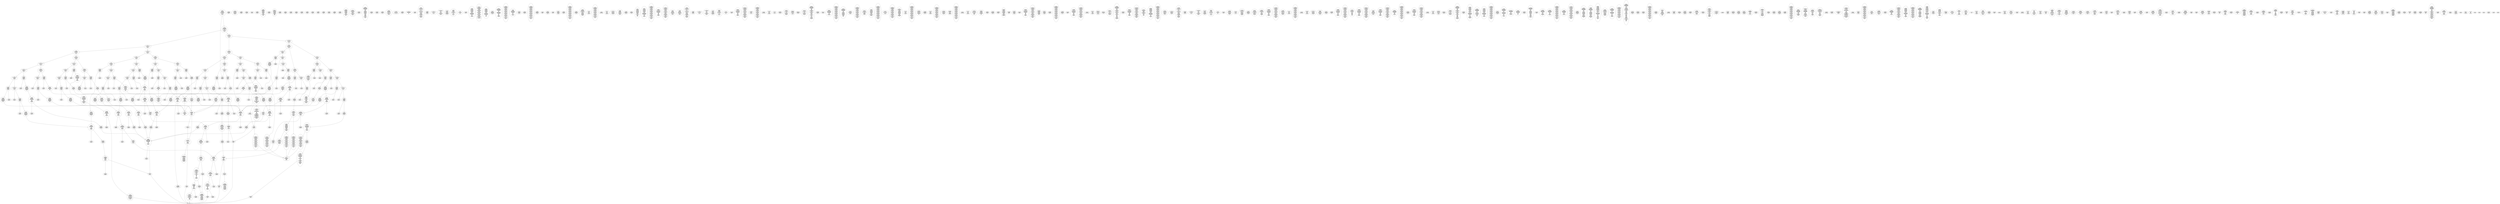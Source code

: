/* Generated by GvGen v.1.0 (https://www.github.com/stricaud/gvgen) */

digraph G {
compound=true;
   node1 [label="[anywhere]"];
   node2 [label="# 0x0
PUSHX Data
PUSHX Data
MSTORE
PUSHX LogicData
CALLDATASIZE
LT
PUSHX Data
JUMPI
"];
   node3 [label="# 0xd
PUSHX Data
CALLDATALOAD
PUSHX BitData
SHR
PUSHX LogicData
GT
PUSHX Data
JUMPI
"];
   node4 [label="# 0x1e
PUSHX LogicData
GT
PUSHX Data
JUMPI
"];
   node5 [label="# 0x29
PUSHX LogicData
GT
PUSHX Data
JUMPI
"];
   node6 [label="# 0x34
PUSHX LogicData
GT
PUSHX Data
JUMPI
"];
   node7 [label="# 0x3f
PUSHX LogicData
EQ
PUSHX Data
JUMPI
"];
   node8 [label="# 0x4a
PUSHX LogicData
EQ
PUSHX Data
JUMPI
"];
   node9 [label="# 0x55
PUSHX LogicData
EQ
PUSHX Data
JUMPI
"];
   node10 [label="# 0x60
PUSHX Data
REVERT
"];
   node11 [label="# 0x64
JUMPDEST
PUSHX LogicData
EQ
PUSHX Data
JUMPI
"];
   node12 [label="# 0x70
PUSHX LogicData
EQ
PUSHX Data
JUMPI
"];
   node13 [label="# 0x7b
PUSHX LogicData
EQ
PUSHX Data
JUMPI
"];
   node14 [label="# 0x86
PUSHX Data
REVERT
"];
   node15 [label="# 0x8a
JUMPDEST
PUSHX LogicData
GT
PUSHX Data
JUMPI
"];
   node16 [label="# 0x96
PUSHX LogicData
EQ
PUSHX Data
JUMPI
"];
   node17 [label="# 0xa1
PUSHX LogicData
EQ
PUSHX Data
JUMPI
"];
   node18 [label="# 0xac
PUSHX LogicData
EQ
PUSHX Data
JUMPI
"];
   node19 [label="# 0xb7
PUSHX Data
REVERT
"];
   node20 [label="# 0xbb
JUMPDEST
PUSHX LogicData
EQ
PUSHX Data
JUMPI
"];
   node21 [label="# 0xc7
PUSHX LogicData
EQ
PUSHX Data
JUMPI
"];
   node22 [label="# 0xd2
PUSHX Data
REVERT
"];
   node23 [label="# 0xd6
JUMPDEST
PUSHX LogicData
GT
PUSHX Data
JUMPI
"];
   node24 [label="# 0xe2
PUSHX LogicData
GT
PUSHX Data
JUMPI
"];
   node25 [label="# 0xed
PUSHX LogicData
EQ
PUSHX Data
JUMPI
"];
   node26 [label="# 0xf8
PUSHX LogicData
EQ
PUSHX Data
JUMPI
"];
   node27 [label="# 0x103
PUSHX LogicData
EQ
PUSHX Data
JUMPI
"];
   node28 [label="# 0x10e
PUSHX Data
REVERT
"];
   node29 [label="# 0x112
JUMPDEST
PUSHX LogicData
EQ
PUSHX Data
JUMPI
"];
   node30 [label="# 0x11e
PUSHX LogicData
EQ
PUSHX Data
JUMPI
"];
   node31 [label="# 0x129
PUSHX Data
REVERT
"];
   node32 [label="# 0x12d
JUMPDEST
PUSHX LogicData
GT
PUSHX Data
JUMPI
"];
   node33 [label="# 0x139
PUSHX LogicData
EQ
PUSHX Data
JUMPI
"];
   node34 [label="# 0x144
PUSHX LogicData
EQ
PUSHX Data
JUMPI
"];
   node35 [label="# 0x14f
PUSHX LogicData
EQ
PUSHX Data
JUMPI
"];
   node36 [label="# 0x15a
PUSHX Data
REVERT
"];
   node37 [label="# 0x15e
JUMPDEST
PUSHX LogicData
EQ
PUSHX Data
JUMPI
"];
   node38 [label="# 0x16a
PUSHX LogicData
EQ
PUSHX Data
JUMPI
"];
   node39 [label="# 0x175
PUSHX Data
REVERT
"];
   node40 [label="# 0x179
JUMPDEST
PUSHX LogicData
GT
PUSHX Data
JUMPI
"];
   node41 [label="# 0x185
PUSHX LogicData
GT
PUSHX Data
JUMPI
"];
   node42 [label="# 0x190
PUSHX LogicData
GT
PUSHX Data
JUMPI
"];
   node43 [label="# 0x19b
PUSHX LogicData
EQ
PUSHX Data
JUMPI
"];
   node44 [label="# 0x1a6
PUSHX LogicData
EQ
PUSHX Data
JUMPI
"];
   node45 [label="# 0x1b1
PUSHX LogicData
EQ
PUSHX Data
JUMPI
"];
   node46 [label="# 0x1bc
PUSHX Data
REVERT
"];
   node47 [label="# 0x1c0
JUMPDEST
PUSHX LogicData
EQ
PUSHX Data
JUMPI
"];
   node48 [label="# 0x1cc
PUSHX LogicData
EQ
PUSHX Data
JUMPI
"];
   node49 [label="# 0x1d7
PUSHX Data
REVERT
"];
   node50 [label="# 0x1db
JUMPDEST
PUSHX LogicData
GT
PUSHX Data
JUMPI
"];
   node51 [label="# 0x1e7
PUSHX LogicData
EQ
PUSHX Data
JUMPI
"];
   node52 [label="# 0x1f2
PUSHX LogicData
EQ
PUSHX Data
JUMPI
"];
   node53 [label="# 0x1fd
PUSHX LogicData
EQ
PUSHX Data
JUMPI
"];
   node54 [label="# 0x208
PUSHX Data
REVERT
"];
   node55 [label="# 0x20c
JUMPDEST
PUSHX LogicData
EQ
PUSHX Data
JUMPI
"];
   node56 [label="# 0x218
PUSHX LogicData
EQ
PUSHX Data
JUMPI
"];
   node57 [label="# 0x223
PUSHX Data
REVERT
"];
   node58 [label="# 0x227
JUMPDEST
PUSHX LogicData
GT
PUSHX Data
JUMPI
"];
   node59 [label="# 0x233
PUSHX LogicData
GT
PUSHX Data
JUMPI
"];
   node60 [label="# 0x23e
PUSHX LogicData
EQ
PUSHX Data
JUMPI
"];
   node61 [label="# 0x249
PUSHX LogicData
EQ
PUSHX Data
JUMPI
"];
   node62 [label="# 0x254
PUSHX LogicData
EQ
PUSHX Data
JUMPI
"];
   node63 [label="# 0x25f
PUSHX Data
REVERT
"];
   node64 [label="# 0x263
JUMPDEST
PUSHX LogicData
EQ
PUSHX Data
JUMPI
"];
   node65 [label="# 0x26f
PUSHX LogicData
EQ
PUSHX Data
JUMPI
"];
   node66 [label="# 0x27a
PUSHX Data
REVERT
"];
   node67 [label="# 0x27e
JUMPDEST
PUSHX LogicData
GT
PUSHX Data
JUMPI
"];
   node68 [label="# 0x28a
PUSHX LogicData
EQ
PUSHX Data
JUMPI
"];
   node69 [label="# 0x295
PUSHX LogicData
EQ
PUSHX Data
JUMPI
"];
   node70 [label="# 0x2a0
PUSHX LogicData
EQ
PUSHX Data
JUMPI
"];
   node71 [label="# 0x2ab
PUSHX Data
REVERT
"];
   node72 [label="# 0x2af
JUMPDEST
PUSHX LogicData
EQ
PUSHX Data
JUMPI
"];
   node73 [label="# 0x2bb
PUSHX LogicData
EQ
PUSHX Data
JUMPI
"];
   node74 [label="# 0x2c6
JUMPDEST
PUSHX Data
REVERT
"];
   node75 [label="# 0x2cb
JUMPDEST
CALLVALUE
ISZERO
PUSHX Data
JUMPI
"];
   node76 [label="# 0x2d3
PUSHX Data
REVERT
"];
   node77 [label="# 0x2d7
JUMPDEST
PUSHX Data
PUSHX Data
CALLDATASIZE
PUSHX Data
PUSHX Data
JUMP
"];
   node78 [label="# 0x2e6
JUMPDEST
PUSHX Data
JUMP
"];
   node79 [label="# 0x2eb
JUMPDEST
PUSHX MemData
MLOAD
ISZERO
ISZERO
MSTORE
PUSHX ArithData
ADD
"];
   node80 [label="# 0x2f7
JUMPDEST
PUSHX MemData
MLOAD
SUB
RETURN
"];
   node81 [label="# 0x300
JUMPDEST
CALLVALUE
ISZERO
PUSHX Data
JUMPI
"];
   node82 [label="# 0x308
PUSHX Data
REVERT
"];
   node83 [label="# 0x30c
JUMPDEST
PUSHX Data
PUSHX Data
JUMP
"];
   node84 [label="# 0x315
JUMPDEST
PUSHX MemData
MLOAD
PUSHX Data
PUSHX Data
JUMP
"];
   node85 [label="# 0x322
JUMPDEST
CALLVALUE
ISZERO
PUSHX Data
JUMPI
"];
   node86 [label="# 0x32a
PUSHX Data
REVERT
"];
   node87 [label="# 0x32e
JUMPDEST
PUSHX Data
PUSHX Data
CALLDATASIZE
PUSHX Data
PUSHX Data
JUMP
"];
   node88 [label="# 0x33d
JUMPDEST
PUSHX Data
JUMP
"];
   node89 [label="# 0x342
JUMPDEST
PUSHX MemData
MLOAD
PUSHX ArithData
PUSHX BitData
PUSHX BitData
SHL
SUB
AND
MSTORE
PUSHX ArithData
ADD
PUSHX Data
JUMP
"];
   node90 [label="# 0x35a
JUMPDEST
CALLVALUE
ISZERO
PUSHX Data
JUMPI
"];
   node91 [label="# 0x362
PUSHX Data
REVERT
"];
   node92 [label="# 0x366
JUMPDEST
PUSHX Data
PUSHX Data
CALLDATASIZE
PUSHX Data
PUSHX Data
JUMP
"];
   node93 [label="# 0x375
JUMPDEST
PUSHX Data
JUMP
"];
   node94 [label="# 0x37a
JUMPDEST
STOP
"];
   node95 [label="# 0x37c
JUMPDEST
CALLVALUE
ISZERO
PUSHX Data
JUMPI
"];
   node96 [label="# 0x384
PUSHX Data
REVERT
"];
   node97 [label="# 0x388
JUMPDEST
PUSHX Data
PUSHX Data
JUMP
"];
   node98 [label="# 0x391
JUMPDEST
PUSHX MemData
MLOAD
MSTORE
PUSHX ArithData
ADD
PUSHX Data
JUMP
"];
   node99 [label="# 0x39f
JUMPDEST
CALLVALUE
ISZERO
PUSHX Data
JUMPI
"];
   node100 [label="# 0x3a7
PUSHX Data
REVERT
"];
   node101 [label="# 0x3ab
JUMPDEST
PUSHX Data
PUSHX Data
CALLDATASIZE
PUSHX Data
PUSHX Data
JUMP
"];
   node102 [label="# 0x3ba
JUMPDEST
PUSHX Data
JUMP
"];
   node103 [label="# 0x3bf
JUMPDEST
CALLVALUE
ISZERO
PUSHX Data
JUMPI
"];
   node104 [label="# 0x3c7
PUSHX Data
REVERT
"];
   node105 [label="# 0x3cb
JUMPDEST
PUSHX Data
PUSHX StorData
SLOAD
JUMP
"];
   node106 [label="# 0x3d5
JUMPDEST
CALLVALUE
ISZERO
PUSHX Data
JUMPI
"];
   node107 [label="# 0x3dd
PUSHX Data
REVERT
"];
   node108 [label="# 0x3e1
JUMPDEST
PUSHX Data
PUSHX Data
CALLDATASIZE
PUSHX Data
PUSHX Data
JUMP
"];
   node109 [label="# 0x3f0
JUMPDEST
PUSHX Data
PUSHX Data
MSTORE
PUSHX Data
MSTORE
PUSHX Data
SHA3
SLOAD
PUSHX BitData
AND
JUMP
"];
   node110 [label="# 0x405
JUMPDEST
PUSHX Data
PUSHX Data
JUMP
"];
   node111 [label="# 0x40d
JUMPDEST
CALLVALUE
ISZERO
PUSHX Data
JUMPI
"];
   node112 [label="# 0x415
PUSHX Data
REVERT
"];
   node113 [label="# 0x419
JUMPDEST
PUSHX Data
PUSHX Data
CALLDATASIZE
PUSHX Data
PUSHX Data
JUMP
"];
   node114 [label="# 0x428
JUMPDEST
PUSHX Data
JUMP
"];
   node115 [label="# 0x42d
JUMPDEST
CALLVALUE
ISZERO
PUSHX Data
JUMPI
"];
   node116 [label="# 0x435
PUSHX Data
REVERT
"];
   node117 [label="# 0x439
JUMPDEST
PUSHX StorData
SLOAD
PUSHX Data
PUSHX BitData
AND
JUMP
"];
   node118 [label="# 0x447
JUMPDEST
CALLVALUE
ISZERO
PUSHX Data
JUMPI
"];
   node119 [label="# 0x44f
PUSHX Data
REVERT
"];
   node120 [label="# 0x453
JUMPDEST
PUSHX Data
PUSHX Data
JUMP
"];
   node121 [label="# 0x45c
JUMPDEST
CALLVALUE
ISZERO
PUSHX Data
JUMPI
"];
   node122 [label="# 0x464
PUSHX Data
REVERT
"];
   node123 [label="# 0x468
JUMPDEST
PUSHX Data
PUSHX Data
CALLDATASIZE
PUSHX Data
PUSHX Data
JUMP
"];
   node124 [label="# 0x477
JUMPDEST
PUSHX Data
PUSHX Data
MSTORE
PUSHX Data
MSTORE
PUSHX Data
SHA3
SLOAD
JUMP
"];
   node125 [label="# 0x489
JUMPDEST
CALLVALUE
ISZERO
PUSHX Data
JUMPI
"];
   node126 [label="# 0x491
PUSHX Data
REVERT
"];
   node127 [label="# 0x495
JUMPDEST
PUSHX Data
PUSHX Data
CALLDATASIZE
PUSHX Data
PUSHX Data
JUMP
"];
   node128 [label="# 0x4a4
JUMPDEST
PUSHX Data
JUMP
"];
   node129 [label="# 0x4a9
JUMPDEST
CALLVALUE
ISZERO
PUSHX Data
JUMPI
"];
   node130 [label="# 0x4b1
PUSHX Data
REVERT
"];
   node131 [label="# 0x4b5
JUMPDEST
PUSHX Data
PUSHX Data
CALLDATASIZE
PUSHX Data
PUSHX Data
JUMP
"];
   node132 [label="# 0x4c4
JUMPDEST
PUSHX Data
JUMP
"];
   node133 [label="# 0x4c9
JUMPDEST
CALLVALUE
ISZERO
PUSHX Data
JUMPI
"];
   node134 [label="# 0x4d1
PUSHX Data
REVERT
"];
   node135 [label="# 0x4d5
JUMPDEST
PUSHX StorData
SLOAD
PUSHX StorData
SLOAD
PUSHX StorData
SLOAD
PUSHX Data
JUMP
"];
   node136 [label="# 0x4e8
JUMPDEST
PUSHX Data
MLOAD
MSTORE
PUSHX ArithData
ADD
MSTORE
ADD
MSTORE
PUSHX ArithData
ADD
PUSHX Data
JUMP
"];
   node137 [label="# 0x503
JUMPDEST
CALLVALUE
ISZERO
PUSHX Data
JUMPI
"];
   node138 [label="# 0x50b
PUSHX Data
REVERT
"];
   node139 [label="# 0x50f
JUMPDEST
PUSHX Data
PUSHX Data
JUMP
"];
   node140 [label="# 0x518
JUMPDEST
CALLVALUE
ISZERO
PUSHX Data
JUMPI
"];
   node141 [label="# 0x520
PUSHX Data
REVERT
"];
   node142 [label="# 0x524
JUMPDEST
PUSHX Data
PUSHX Data
CALLDATASIZE
PUSHX Data
PUSHX Data
JUMP
"];
   node143 [label="# 0x533
JUMPDEST
PUSHX Data
JUMP
"];
   node144 [label="# 0x538
JUMPDEST
CALLVALUE
ISZERO
PUSHX Data
JUMPI
"];
   node145 [label="# 0x540
PUSHX Data
REVERT
"];
   node146 [label="# 0x544
JUMPDEST
PUSHX Data
PUSHX Data
CALLDATASIZE
PUSHX Data
PUSHX Data
JUMP
"];
   node147 [label="# 0x553
JUMPDEST
PUSHX Data
JUMP
"];
   node148 [label="# 0x558
JUMPDEST
CALLVALUE
ISZERO
PUSHX Data
JUMPI
"];
   node149 [label="# 0x560
PUSHX Data
REVERT
"];
   node150 [label="# 0x564
JUMPDEST
PUSHX Data
PUSHX Data
JUMP
"];
   node151 [label="# 0x56d
JUMPDEST
CALLVALUE
ISZERO
PUSHX Data
JUMPI
"];
   node152 [label="# 0x575
PUSHX Data
REVERT
"];
   node153 [label="# 0x579
JUMPDEST
PUSHX Data
PUSHX Data
JUMP
"];
   node154 [label="# 0x582
JUMPDEST
PUSHX Data
PUSHX Data
CALLDATASIZE
PUSHX Data
PUSHX Data
JUMP
"];
   node155 [label="# 0x590
JUMPDEST
PUSHX Data
JUMP
"];
   node156 [label="# 0x595
JUMPDEST
CALLVALUE
ISZERO
PUSHX Data
JUMPI
"];
   node157 [label="# 0x59d
PUSHX Data
REVERT
"];
   node158 [label="# 0x5a1
JUMPDEST
PUSHX StorData
SLOAD
PUSHX ArithData
PUSHX BitData
PUSHX BitData
SHL
SUB
AND
PUSHX Data
JUMP
"];
   node159 [label="# 0x5b3
JUMPDEST
CALLVALUE
ISZERO
PUSHX Data
JUMPI
"];
   node160 [label="# 0x5bb
PUSHX Data
REVERT
"];
   node161 [label="# 0x5bf
JUMPDEST
PUSHX Data
PUSHX Data
JUMP
"];
   node162 [label="# 0x5c8
JUMPDEST
CALLVALUE
ISZERO
PUSHX Data
JUMPI
"];
   node163 [label="# 0x5d0
PUSHX Data
REVERT
"];
   node164 [label="# 0x5d4
JUMPDEST
PUSHX Data
PUSHX Data
CALLDATASIZE
PUSHX Data
PUSHX Data
JUMP
"];
   node165 [label="# 0x5e3
JUMPDEST
PUSHX Data
JUMP
"];
   node166 [label="# 0x5e8
JUMPDEST
CALLVALUE
ISZERO
PUSHX Data
JUMPI
"];
   node167 [label="# 0x5f0
PUSHX Data
REVERT
"];
   node168 [label="# 0x5f4
JUMPDEST
PUSHX Data
PUSHX StorData
SLOAD
JUMP
"];
   node169 [label="# 0x5fe
JUMPDEST
CALLVALUE
ISZERO
PUSHX Data
JUMPI
"];
   node170 [label="# 0x606
PUSHX Data
REVERT
"];
   node171 [label="# 0x60a
JUMPDEST
PUSHX Data
PUSHX Data
CALLDATASIZE
PUSHX Data
PUSHX Data
JUMP
"];
   node172 [label="# 0x619
JUMPDEST
PUSHX Data
JUMP
"];
   node173 [label="# 0x61e
JUMPDEST
CALLVALUE
ISZERO
PUSHX Data
JUMPI
"];
   node174 [label="# 0x626
PUSHX Data
REVERT
"];
   node175 [label="# 0x62a
JUMPDEST
PUSHX Data
PUSHX Data
CALLDATASIZE
PUSHX Data
PUSHX Data
JUMP
"];
   node176 [label="# 0x639
JUMPDEST
PUSHX Data
JUMP
"];
   node177 [label="# 0x63e
JUMPDEST
CALLVALUE
ISZERO
PUSHX Data
JUMPI
"];
   node178 [label="# 0x646
PUSHX Data
REVERT
"];
   node179 [label="# 0x64a
JUMPDEST
PUSHX Data
PUSHX Data
CALLDATASIZE
PUSHX Data
PUSHX Data
JUMP
"];
   node180 [label="# 0x659
JUMPDEST
PUSHX Data
JUMP
"];
   node181 [label="# 0x65e
JUMPDEST
CALLVALUE
ISZERO
PUSHX Data
JUMPI
"];
   node182 [label="# 0x666
PUSHX Data
REVERT
"];
   node183 [label="# 0x66a
JUMPDEST
PUSHX Data
PUSHX Data
CALLDATASIZE
PUSHX Data
PUSHX Data
JUMP
"];
   node184 [label="# 0x679
JUMPDEST
PUSHX Data
JUMP
"];
   node185 [label="# 0x67e
JUMPDEST
CALLVALUE
ISZERO
PUSHX Data
JUMPI
"];
   node186 [label="# 0x686
PUSHX Data
REVERT
"];
   node187 [label="# 0x68a
JUMPDEST
PUSHX Data
PUSHX Data
JUMP
"];
   node188 [label="# 0x693
JUMPDEST
CALLVALUE
ISZERO
PUSHX Data
JUMPI
"];
   node189 [label="# 0x69b
PUSHX Data
REVERT
"];
   node190 [label="# 0x69f
JUMPDEST
PUSHX Data
PUSHX Data
CALLDATASIZE
PUSHX Data
PUSHX Data
JUMP
"];
   node191 [label="# 0x6ae
JUMPDEST
PUSHX Data
JUMP
"];
   node192 [label="# 0x6b3
JUMPDEST
CALLVALUE
ISZERO
PUSHX Data
JUMPI
"];
   node193 [label="# 0x6bb
PUSHX Data
REVERT
"];
   node194 [label="# 0x6bf
JUMPDEST
PUSHX Data
PUSHX Data
CALLDATASIZE
PUSHX Data
PUSHX Data
JUMP
"];
   node195 [label="# 0x6ce
JUMPDEST
PUSHX Data
JUMP
"];
   node196 [label="# 0x6d3
JUMPDEST
CALLVALUE
ISZERO
PUSHX Data
JUMPI
"];
   node197 [label="# 0x6db
PUSHX Data
REVERT
"];
   node198 [label="# 0x6df
JUMPDEST
PUSHX Data
PUSHX StorData
SLOAD
JUMP
"];
   node199 [label="# 0x6e9
JUMPDEST
CALLVALUE
ISZERO
PUSHX Data
JUMPI
"];
   node200 [label="# 0x6f1
PUSHX Data
REVERT
"];
   node201 [label="# 0x6f5
JUMPDEST
PUSHX Data
PUSHX Data
CALLDATASIZE
PUSHX Data
PUSHX Data
JUMP
"];
   node202 [label="# 0x704
JUMPDEST
PUSHX Data
PUSHX Data
MSTORE
PUSHX Data
MSTORE
PUSHX Data
SHA3
SLOAD
PUSHX BitData
AND
JUMP
"];
   node203 [label="# 0x719
JUMPDEST
PUSHX MemData
MLOAD
PUSHX BitData
AND
MSTORE
PUSHX ArithData
ADD
PUSHX Data
JUMP
"];
   node204 [label="# 0x72b
JUMPDEST
CALLVALUE
ISZERO
PUSHX Data
JUMPI
"];
   node205 [label="# 0x733
PUSHX Data
REVERT
"];
   node206 [label="# 0x737
JUMPDEST
PUSHX Data
PUSHX Data
CALLDATASIZE
PUSHX Data
PUSHX Data
JUMP
"];
   node207 [label="# 0x746
JUMPDEST
PUSHX Data
JUMP
"];
   node208 [label="# 0x74b
JUMPDEST
CALLVALUE
ISZERO
PUSHX Data
JUMPI
"];
   node209 [label="# 0x753
PUSHX Data
REVERT
"];
   node210 [label="# 0x757
JUMPDEST
PUSHX StorData
SLOAD
PUSHX Data
PUSHX Data
DIV
PUSHX BitData
AND
JUMP
"];
   node211 [label="# 0x76a
JUMPDEST
CALLVALUE
ISZERO
PUSHX Data
JUMPI
"];
   node212 [label="# 0x772
PUSHX Data
REVERT
"];
   node213 [label="# 0x776
JUMPDEST
PUSHX Data
PUSHX Data
CALLDATASIZE
PUSHX Data
PUSHX Data
JUMP
"];
   node214 [label="# 0x785
JUMPDEST
PUSHX ArithData
PUSHX BitData
PUSHX BitData
SHL
SUB
AND
PUSHX Data
MSTORE
PUSHX Data
PUSHX Data
MSTORE
PUSHX Data
SHA3
AND
MSTORE
MSTORE
SHA3
SLOAD
PUSHX BitData
AND
JUMP
"];
   node215 [label="# 0x7b3
JUMPDEST
CALLVALUE
ISZERO
PUSHX Data
JUMPI
"];
   node216 [label="# 0x7bb
PUSHX Data
REVERT
"];
   node217 [label="# 0x7bf
JUMPDEST
PUSHX Data
PUSHX Data
CALLDATASIZE
PUSHX Data
PUSHX Data
JUMP
"];
   node218 [label="# 0x7ce
JUMPDEST
PUSHX Data
JUMP
"];
   node219 [label="# 0x7d3
JUMPDEST
CALLVALUE
ISZERO
PUSHX Data
JUMPI
"];
   node220 [label="# 0x7db
PUSHX Data
REVERT
"];
   node221 [label="# 0x7df
JUMPDEST
PUSHX Data
PUSHX Data
CALLDATASIZE
PUSHX Data
PUSHX Data
JUMP
"];
   node222 [label="# 0x7ee
JUMPDEST
PUSHX Data
JUMP
"];
   node223 [label="# 0x7f3
JUMPDEST
CALLVALUE
ISZERO
PUSHX Data
JUMPI
"];
   node224 [label="# 0x7fb
PUSHX Data
REVERT
"];
   node225 [label="# 0x7ff
JUMPDEST
PUSHX Data
PUSHX Data
CALLDATASIZE
PUSHX Data
PUSHX Data
JUMP
"];
   node226 [label="# 0x80e
JUMPDEST
PUSHX Data
JUMP
"];
   node227 [label="# 0x813
JUMPDEST
PUSHX Data
PUSHX BitData
AND
PUSHX LogicData
EQ
PUSHX Data
JUMPI
"];
   node228 [label="# 0x860
PUSHX BitData
AND
PUSHX LogicData
EQ
"];
   node229 [label="# 0x8a6
JUMPDEST
PUSHX Data
JUMPI
"];
   node230 [label="# 0x8ac
PUSHX LogicData
PUSHX BitData
AND
EQ
"];
   node231 [label="# 0x8f2
JUMPDEST
JUMP
"];
   node232 [label="# 0x8f8
JUMPDEST
PUSHX Data
PUSHX StorData
SLOAD
PUSHX Data
PUSHX Data
JUMP
"];
   node233 [label="# 0x907
JUMPDEST
PUSHX ArithData
ADD
PUSHX ArithData
DIV
MUL
PUSHX ArithData
ADD
PUSHX MemData
MLOAD
ADD
PUSHX Data
MSTORE
MSTORE
PUSHX ArithData
ADD
SLOAD
PUSHX Data
PUSHX Data
JUMP
"];
   node234 [label="# 0x933
JUMPDEST
ISZERO
PUSHX Data
JUMPI
"];
   node235 [label="# 0x93a
PUSHX LogicData
LT
PUSHX Data
JUMPI
"];
   node236 [label="# 0x942
PUSHX ArithData
SLOAD
DIV
MUL
MSTORE
PUSHX ArithData
ADD
PUSHX Data
JUMP
"];
   node237 [label="# 0x955
JUMPDEST
ADD
PUSHX Data
MSTORE
PUSHX Data
PUSHX Data
SHA3
"];
   node238 [label="# 0x963
JUMPDEST
SLOAD
MSTORE
PUSHX ArithData
ADD
PUSHX ArithData
ADD
GT
PUSHX Data
JUMPI
"];
   node239 [label="# 0x977
SUB
PUSHX BitData
AND
ADD
"];
   node240 [label="# 0x980
JUMPDEST
JUMP
"];
   node241 [label="# 0x98a
JUMPDEST
PUSHX Data
MSTORE
PUSHX Data
PUSHX Data
MSTORE
PUSHX Data
SHA3
SLOAD
PUSHX ArithData
PUSHX BitData
PUSHX BitData
SHL
SUB
AND
PUSHX Data
JUMPI
"];
   node242 [label="# 0x9a7
PUSHX MemData
MLOAD
PUSHX BitData
PUSHX BitData
SHL
MSTORE
PUSHX Data
PUSHX ArithData
ADD
MSTORE
PUSHX Data
PUSHX ArithData
ADD
MSTORE
PUSHX Data
PUSHX ArithData
ADD
MSTORE
PUSHX Data
PUSHX ArithData
ADD
MSTORE
PUSHX ArithData
ADD
"];
   node243 [label="# 0xa10
JUMPDEST
PUSHX MemData
MLOAD
SUB
REVERT
"];
   node244 [label="# 0xa19
JUMPDEST
PUSHX Data
MSTORE
PUSHX Data
PUSHX Data
MSTORE
PUSHX Data
SHA3
SLOAD
PUSHX ArithData
PUSHX BitData
PUSHX BitData
SHL
SUB
AND
JUMP
"];
   node245 [label="# 0xa35
JUMPDEST
PUSHX Data
PUSHX Data
PUSHX Data
JUMP
"];
   node246 [label="# 0xa40
JUMPDEST
PUSHX ArithData
PUSHX BitData
PUSHX BitData
SHL
SUB
AND
PUSHX ArithData
PUSHX BitData
PUSHX BitData
SHL
SUB
AND
EQ
ISZERO
PUSHX Data
JUMPI
"];
   node247 [label="# 0xa5d
PUSHX MemData
MLOAD
PUSHX BitData
PUSHX BitData
SHL
MSTORE
PUSHX Data
PUSHX ArithData
ADD
MSTORE
PUSHX Data
PUSHX ArithData
ADD
MSTORE
PUSHX Data
PUSHX ArithData
ADD
MSTORE
PUSHX Data
PUSHX ArithData
ADD
MSTORE
PUSHX ArithData
ADD
PUSHX Data
JUMP
"];
   node248 [label="# 0xaca
JUMPDEST
CALLER
PUSHX ArithData
PUSHX BitData
PUSHX BitData
SHL
SUB
AND
EQ
PUSHX Data
JUMPI
"];
   node249 [label="# 0xadc
PUSHX Data
CALLER
PUSHX Data
JUMP
"];
   node250 [label="# 0xae6
JUMPDEST
PUSHX Data
JUMPI
"];
   node251 [label="# 0xaeb
PUSHX MemData
MLOAD
PUSHX BitData
PUSHX BitData
SHL
MSTORE
PUSHX Data
PUSHX ArithData
ADD
MSTORE
PUSHX Data
PUSHX ArithData
ADD
MSTORE
PUSHX Data
PUSHX ArithData
ADD
MSTORE
PUSHX Data
PUSHX ArithData
ADD
MSTORE
PUSHX ArithData
ADD
PUSHX Data
JUMP
"];
   node252 [label="# 0xb58
JUMPDEST
PUSHX Data
PUSHX Data
JUMP
"];
   node253 [label="# 0xb62
JUMPDEST
JUMP
"];
   node254 [label="# 0xb67
JUMPDEST
PUSHX Data
PUSHX StorData
SLOAD
PUSHX StorData
SLOAD
PUSHX Data
PUSHX StorData
SLOAD
JUMP
"];
   node255 [label="# 0xb78
JUMPDEST
PUSHX Data
PUSHX Data
JUMP
"];
   node256 [label="# 0xb82
JUMPDEST
PUSHX Data
PUSHX Data
JUMP
"];
   node257 [label="# 0xb8c
JUMPDEST
JUMP
"];
   node258 [label="# 0xb91
JUMPDEST
PUSHX Data
CALLER
PUSHX Data
JUMP
"];
   node259 [label="# 0xb9b
JUMPDEST
PUSHX Data
JUMPI
"];
   node260 [label="# 0xba0
PUSHX MemData
MLOAD
PUSHX BitData
PUSHX BitData
SHL
MSTORE
PUSHX Data
PUSHX ArithData
ADD
MSTORE
PUSHX Data
PUSHX ArithData
ADD
MSTORE
PUSHX Data
PUSHX ArithData
ADD
MSTORE
PUSHX Data
PUSHX ArithData
ADD
MSTORE
PUSHX ArithData
ADD
PUSHX Data
JUMP
"];
   node261 [label="# 0xc0d
JUMPDEST
PUSHX Data
PUSHX Data
JUMP
"];
   node262 [label="# 0xc18
JUMPDEST
PUSHX StorData
SLOAD
PUSHX ArithData
PUSHX BitData
PUSHX BitData
SHL
SUB
AND
CALLER
EQ
PUSHX Data
JUMPI
"];
   node263 [label="# 0xc2b
PUSHX MemData
MLOAD
PUSHX BitData
PUSHX BitData
SHL
MSTORE
PUSHX Data
PUSHX ArithData
ADD
MSTORE
PUSHX ArithData
ADD
MSTORE
PUSHX Data
PUSHX ArithData
ADD
MSTORE
PUSHX ArithData
ADD
PUSHX Data
JUMP
"];
   node264 [label="# 0xc72
JUMPDEST
PUSHX MemData
MLOAD
PUSHX Data
CALLER
SELFBALANCE
GAS
CALL
RETURNDATASIZE
PUSHX LogicData
EQ
PUSHX Data
JUMPI
"];
   node265 [label="# 0xc93
PUSHX MemData
MLOAD
PUSHX BitData
NOT
PUSHX ArithData
RETURNDATASIZE
ADD
AND
ADD
PUSHX Data
MSTORE
RETURNDATASIZE
MSTORE
RETURNDATASIZE
PUSHX Data
PUSHX ArithData
ADD
RETURNDATACOPY
PUSHX Data
JUMP
"];
   node266 [label="# 0xcb4
JUMPDEST
PUSHX Data
"];
   node267 [label="# 0xcb9
JUMPDEST
PUSHX Data
JUMPI
"];
   node268 [label="# 0xcc3
PUSHX MemData
MLOAD
PUSHX BitData
PUSHX BitData
SHL
MSTORE
PUSHX Data
PUSHX ArithData
ADD
MSTORE
PUSHX Data
PUSHX ArithData
ADD
MSTORE
PUSHX Data
PUSHX ArithData
ADD
MSTORE
PUSHX ArithData
ADD
PUSHX Data
JUMP
"];
   node269 [label="# 0xd0a
JUMPDEST
JUMP
"];
   node270 [label="# 0xd0d
JUMPDEST
PUSHX Data
PUSHX MemData
MLOAD
PUSHX ArithData
ADD
PUSHX Data
MSTORE
PUSHX Data
MSTORE
PUSHX Data
JUMP
"];
   node271 [label="# 0xd28
JUMPDEST
PUSHX StorData
SLOAD
PUSHX Data
DIV
PUSHX BitData
AND
PUSHX Data
JUMPI
"];
   node272 [label="# 0xd38
PUSHX MemData
MLOAD
PUSHX BitData
PUSHX BitData
SHL
MSTORE
PUSHX Data
PUSHX ArithData
ADD
MSTORE
PUSHX Data
PUSHX ArithData
ADD
MSTORE
PUSHX Data
PUSHX ArithData
ADD
MSTORE
PUSHX ArithData
ADD
PUSHX Data
JUMP
"];
   node273 [label="# 0xd7f
JUMPDEST
CALLER
PUSHX Data
MSTORE
PUSHX Data
PUSHX Data
MSTORE
PUSHX Data
SHA3
SLOAD
PUSHX BitData
AND
PUSHX Data
JUMPI
"];
   node274 [label="# 0xd98
PUSHX MemData
MLOAD
PUSHX BitData
PUSHX BitData
SHL
MSTORE
PUSHX Data
PUSHX ArithData
ADD
MSTORE
PUSHX Data
PUSHX ArithData
ADD
MSTORE
PUSHX Data
PUSHX ArithData
ADD
MSTORE
PUSHX ArithData
ADD
PUSHX Data
JUMP
"];
   node275 [label="# 0xddf
JUMPDEST
PUSHX StorData
SLOAD
PUSHX StorData
SLOAD
PUSHX Data
PUSHX Data
JUMP
"];
   node276 [label="# 0xdf0
JUMPDEST
GT
ISZERO
PUSHX Data
JUMPI
"];
   node277 [label="# 0xdf7
PUSHX MemData
MLOAD
PUSHX BitData
PUSHX BitData
SHL
MSTORE
PUSHX Data
PUSHX ArithData
ADD
MSTORE
PUSHX Data
PUSHX ArithData
ADD
MSTORE
PUSHX Data
PUSHX ArithData
ADD
MSTORE
PUSHX ArithData
ADD
PUSHX Data
JUMP
"];
   node278 [label="# 0xe3e
JUMPDEST
PUSHX Data
"];
   node279 [label="# 0xe41
JUMPDEST
LT
ISZERO
PUSHX Data
JUMPI
"];
   node280 [label="# 0xe4a
PUSHX StorData
SLOAD
PUSHX Data
PUSHX Data
PUSHX Data
JUMP
"];
   node281 [label="# 0xe59
JUMPDEST
SSTORE
PUSHX Data
CALLER
PUSHX StorData
SLOAD
PUSHX Data
JUMP
"];
   node282 [label="# 0xe6a
JUMPDEST
PUSHX Data
PUSHX Data
JUMP
"];
   node283 [label="# 0xe74
JUMPDEST
PUSHX Data
JUMP
"];
   node284 [label="# 0xe7c
JUMPDEST
CALLER
PUSHX Data
MSTORE
PUSHX Data
PUSHX Data
MSTORE
PUSHX Data
SHA3
SLOAD
PUSHX BitData
NOT
AND
SSTORE
JUMP
"];
   node285 [label="# 0xe97
JUMPDEST
PUSHX Data
MSTORE
PUSHX Data
PUSHX Data
MSTORE
PUSHX Data
SHA3
SLOAD
PUSHX ArithData
PUSHX BitData
PUSHX BitData
SHL
SUB
AND
PUSHX Data
JUMPI
"];
   node286 [label="# 0xeb5
PUSHX MemData
MLOAD
PUSHX BitData
PUSHX BitData
SHL
MSTORE
PUSHX Data
PUSHX ArithData
ADD
MSTORE
PUSHX Data
PUSHX ArithData
ADD
MSTORE
PUSHX Data
PUSHX ArithData
ADD
MSTORE
PUSHX Data
PUSHX ArithData
ADD
MSTORE
PUSHX ArithData
ADD
PUSHX Data
JUMP
"];
   node287 [label="# 0xf22
JUMPDEST
PUSHX StorData
SLOAD
PUSHX ArithData
PUSHX BitData
PUSHX BitData
SHL
SUB
AND
CALLER
EQ
PUSHX Data
JUMPI
"];
   node288 [label="# 0xf35
PUSHX MemData
MLOAD
PUSHX BitData
PUSHX BitData
SHL
MSTORE
PUSHX Data
PUSHX ArithData
ADD
MSTORE
PUSHX ArithData
ADD
MSTORE
PUSHX Data
PUSHX ArithData
ADD
MSTORE
PUSHX ArithData
ADD
PUSHX Data
JUMP
"];
   node289 [label="# 0xf7c
JUMPDEST
MLOAD
PUSHX Data
PUSHX Data
PUSHX ArithData
ADD
PUSHX Data
JUMP
"];
   node290 [label="# 0xf8f
JUMPDEST
MLOAD
PUSHX Data
PUSHX Data
PUSHX ArithData
ADD
PUSHX Data
JUMP
"];
   node291 [label="# 0xfa3
JUMPDEST
PUSHX StorData
SLOAD
PUSHX Data
PUSHX Data
JUMP
"];
   node292 [label="# 0xfb0
JUMPDEST
PUSHX ArithData
ADD
PUSHX ArithData
DIV
MUL
PUSHX ArithData
ADD
PUSHX MemData
MLOAD
ADD
PUSHX Data
MSTORE
MSTORE
PUSHX ArithData
ADD
SLOAD
PUSHX Data
PUSHX Data
JUMP
"];
   node293 [label="# 0xfdc
JUMPDEST
ISZERO
PUSHX Data
JUMPI
"];
   node294 [label="# 0xfe3
PUSHX LogicData
LT
PUSHX Data
JUMPI
"];
   node295 [label="# 0xfeb
PUSHX ArithData
SLOAD
DIV
MUL
MSTORE
PUSHX ArithData
ADD
PUSHX Data
JUMP
"];
   node296 [label="# 0xffe
JUMPDEST
ADD
PUSHX Data
MSTORE
PUSHX Data
PUSHX Data
SHA3
"];
   node297 [label="# 0x100c
JUMPDEST
SLOAD
MSTORE
PUSHX ArithData
ADD
PUSHX ArithData
ADD
GT
PUSHX Data
JUMPI
"];
   node298 [label="# 0x1020
SUB
PUSHX BitData
AND
ADD
"];
   node299 [label="# 0x1029
JUMPDEST
JUMP
"];
   node300 [label="# 0x1031
JUMPDEST
PUSHX StorData
SLOAD
PUSHX ArithData
PUSHX BitData
PUSHX BitData
SHL
SUB
AND
CALLER
EQ
PUSHX Data
JUMPI
"];
   node301 [label="# 0x1044
PUSHX MemData
MLOAD
PUSHX BitData
PUSHX BitData
SHL
MSTORE
PUSHX Data
PUSHX ArithData
ADD
MSTORE
PUSHX ArithData
ADD
MSTORE
PUSHX Data
PUSHX ArithData
ADD
MSTORE
PUSHX ArithData
ADD
PUSHX Data
JUMP
"];
   node302 [label="# 0x108b
JUMPDEST
EQ
PUSHX Data
JUMPI
"];
   node303 [label="# 0x1093
PUSHX MemData
MLOAD
PUSHX BitData
PUSHX BitData
SHL
MSTORE
PUSHX Data
PUSHX ArithData
ADD
MSTORE
PUSHX Data
PUSHX ArithData
ADD
MSTORE
PUSHX Data
PUSHX ArithData
ADD
MSTORE
PUSHX ArithData
ADD
PUSHX Data
JUMP
"];
   node304 [label="# 0x10da
JUMPDEST
PUSHX Data
"];
   node305 [label="# 0x10dd
JUMPDEST
LT
ISZERO
PUSHX Data
JUMPI
"];
   node306 [label="# 0x10e6
LT
PUSHX Data
JUMPI
"];
   node307 [label="# 0x10f0
PUSHX Data
PUSHX Data
JUMP
"];
   node308 [label="# 0x10f7
JUMPDEST
PUSHX ArithData
MUL
ADD
PUSHX ArithData
ADD
PUSHX Data
PUSHX Data
JUMP
"];
   node309 [label="# 0x110c
JUMPDEST
PUSHX Data
PUSHX Data
LT
PUSHX Data
JUMPI
"];
   node310 [label="# 0x111b
PUSHX Data
PUSHX Data
JUMP
"];
   node311 [label="# 0x1122
JUMPDEST
PUSHX ArithData
MUL
ADD
PUSHX ArithData
ADD
PUSHX Data
PUSHX Data
JUMP
"];
   node312 [label="# 0x1137
JUMPDEST
PUSHX ArithData
PUSHX BitData
PUSHX BitData
SHL
SUB
AND
MSTORE
PUSHX ArithData
ADD
MSTORE
PUSHX ArithData
ADD
PUSHX Data
SHA3
SLOAD
PUSHX BitData
NOT
AND
PUSHX BitData
AND
OR
SSTORE
PUSHX Data
PUSHX Data
JUMP
"];
   node313 [label="# 0x116c
JUMPDEST
PUSHX Data
JUMP
"];
   node314 [label="# 0x1174
JUMPDEST
JUMP
"];
   node315 [label="# 0x117b
JUMPDEST
PUSHX Data
PUSHX ArithData
PUSHX BitData
PUSHX BitData
SHL
SUB
AND
PUSHX Data
JUMPI
"];
   node316 [label="# 0x118c
PUSHX MemData
MLOAD
PUSHX BitData
PUSHX BitData
SHL
MSTORE
PUSHX Data
PUSHX ArithData
ADD
MSTORE
PUSHX Data
PUSHX ArithData
ADD
MSTORE
PUSHX Data
PUSHX ArithData
ADD
MSTORE
PUSHX Data
PUSHX ArithData
ADD
MSTORE
PUSHX ArithData
ADD
PUSHX Data
JUMP
"];
   node317 [label="# 0x11f9
JUMPDEST
PUSHX ArithData
PUSHX BitData
PUSHX BitData
SHL
SUB
AND
PUSHX Data
MSTORE
PUSHX Data
PUSHX Data
MSTORE
PUSHX Data
SHA3
SLOAD
JUMP
"];
   node318 [label="# 0x1215
JUMPDEST
PUSHX StorData
SLOAD
PUSHX ArithData
PUSHX BitData
PUSHX BitData
SHL
SUB
AND
CALLER
EQ
PUSHX Data
JUMPI
"];
   node319 [label="# 0x1228
PUSHX MemData
MLOAD
PUSHX BitData
PUSHX BitData
SHL
MSTORE
PUSHX Data
PUSHX ArithData
ADD
MSTORE
PUSHX ArithData
ADD
MSTORE
PUSHX Data
PUSHX ArithData
ADD
MSTORE
PUSHX ArithData
ADD
PUSHX Data
JUMP
"];
   node320 [label="# 0x126f
JUMPDEST
PUSHX Data
PUSHX Data
PUSHX Data
JUMP
"];
   node321 [label="# 0x1279
JUMPDEST
JUMP
"];
   node322 [label="# 0x127b
JUMPDEST
PUSHX StorData
SLOAD
PUSHX Data
PUSHX Data
JUMP
"];
   node323 [label="# 0x1288
JUMPDEST
PUSHX StorData
SLOAD
PUSHX Data
JUMPI
"];
   node324 [label="# 0x1290
PUSHX MemData
MLOAD
PUSHX BitData
PUSHX BitData
SHL
MSTORE
PUSHX Data
PUSHX ArithData
ADD
MSTORE
PUSHX Data
PUSHX ArithData
ADD
MSTORE
PUSHX Data
PUSHX ArithData
ADD
MSTORE
PUSHX ArithData
ADD
PUSHX Data
JUMP
"];
   node325 [label="# 0x12d7
JUMPDEST
PUSHX StorData
SLOAD
PUSHX LogicData
EQ
ISZERO
PUSHX Data
JUMPI
"];
   node326 [label="# 0x12e3
CALLER
PUSHX Data
MSTORE
PUSHX Data
PUSHX Data
MSTORE
PUSHX Data
SHA3
SLOAD
PUSHX BitData
AND
PUSHX Data
JUMPI
"];
   node327 [label="# 0x12fa
PUSHX MemData
MLOAD
PUSHX BitData
PUSHX BitData
SHL
MSTORE
PUSHX Data
PUSHX ArithData
ADD
MSTORE
PUSHX Data
PUSHX ArithData
ADD
MSTORE
PUSHX Data
PUSHX ArithData
ADD
MSTORE
PUSHX Data
PUSHX ArithData
ADD
MSTORE
PUSHX ArithData
ADD
PUSHX Data
JUMP
"];
   node328 [label="# 0x1367
JUMPDEST
PUSHX LogicData
GT
PUSHX Data
JUMPI
"];
   node329 [label="# 0x1370
PUSHX MemData
MLOAD
PUSHX BitData
PUSHX BitData
SHL
MSTORE
PUSHX Data
PUSHX ArithData
ADD
MSTORE
PUSHX Data
PUSHX ArithData
ADD
MSTORE
PUSHX Data
PUSHX ArithData
ADD
MSTORE
PUSHX ArithData
ADD
PUSHX Data
JUMP
"];
   node330 [label="# 0x13b7
JUMPDEST
PUSHX StorData
SLOAD
CALLER
PUSHX Data
MSTORE
PUSHX Data
PUSHX Data
MSTORE
PUSHX Data
SHA3
SLOAD
PUSHX Data
PUSHX Data
JUMP
"];
   node331 [label="# 0x13d5
JUMPDEST
GT
ISZERO
PUSHX Data
JUMPI
"];
   node332 [label="# 0x13dc
PUSHX MemData
MLOAD
PUSHX BitData
PUSHX BitData
SHL
MSTORE
PUSHX Data
PUSHX ArithData
ADD
MSTORE
PUSHX Data
PUSHX ArithData
ADD
MSTORE
PUSHX Data
PUSHX ArithData
ADD
MSTORE
PUSHX Data
PUSHX ArithData
ADD
MSTORE
PUSHX ArithData
ADD
PUSHX Data
JUMP
"];
   node333 [label="# 0x1449
JUMPDEST
PUSHX StorData
SLOAD
PUSHX Data
PUSHX StorData
SLOAD
JUMP
"];
   node334 [label="# 0x1456
JUMPDEST
PUSHX Data
PUSHX Data
JUMP
"];
   node335 [label="# 0x1460
JUMPDEST
GT
ISZERO
PUSHX Data
JUMPI
"];
   node336 [label="# 0x1467
PUSHX MemData
MLOAD
PUSHX BitData
PUSHX BitData
SHL
MSTORE
PUSHX Data
PUSHX ArithData
ADD
MSTORE
PUSHX Data
PUSHX ArithData
ADD
MSTORE
PUSHX Data
PUSHX ArithData
ADD
MSTORE
PUSHX ArithData
ADD
PUSHX Data
JUMP
"];
   node337 [label="# 0x14ae
JUMPDEST
PUSHX StorData
SLOAD
PUSHX Data
PUSHX Data
JUMP
"];
   node338 [label="# 0x14bc
JUMPDEST
CALLVALUE
LT
ISZERO
PUSHX Data
JUMPI
"];
   node339 [label="# 0x14c4
PUSHX MemData
MLOAD
PUSHX BitData
PUSHX BitData
SHL
MSTORE
PUSHX Data
PUSHX ArithData
ADD
MSTORE
PUSHX Data
PUSHX ArithData
ADD
MSTORE
PUSHX Data
PUSHX ArithData
ADD
MSTORE
PUSHX Data
PUSHX ArithData
ADD
MSTORE
PUSHX ArithData
ADD
PUSHX Data
JUMP
"];
   node340 [label="# 0x1531
JUMPDEST
PUSHX Data
"];
   node341 [label="# 0x1534
JUMPDEST
LT
ISZERO
PUSHX Data
JUMPI
"];
   node342 [label="# 0x153d
PUSHX Data
PUSHX StorData
SLOAD
PUSHX ArithData
ADD
SSTORE
JUMP
"];
   node343 [label="# 0x154a
JUMPDEST
PUSHX Data
CALLER
PUSHX Data
PUSHX StorData
SLOAD
JUMP
"];
   node344 [label="# 0x1557
JUMPDEST
PUSHX Data
JUMP
"];
   node345 [label="# 0x155c
JUMPDEST
PUSHX Data
PUSHX Data
JUMP
"];
   node346 [label="# 0x1566
JUMPDEST
PUSHX Data
JUMP
"];
   node347 [label="# 0x156e
JUMPDEST
CALLER
PUSHX Data
MSTORE
PUSHX Data
PUSHX Data
MSTORE
PUSHX Data
SHA3
SLOAD
PUSHX Data
PUSHX Data
JUMP
"];
   node348 [label="# 0x158e
JUMPDEST
SSTORE
JUMP
"];
   node349 [label="# 0x1596
JUMPDEST
PUSHX Data
PUSHX StorData
SLOAD
PUSHX Data
PUSHX Data
JUMP
"];
   node350 [label="# 0x15a5
JUMPDEST
PUSHX Data
CALLER
PUSHX Data
JUMP
"];
   node351 [label="# 0x15b0
JUMPDEST
JUMP
"];
   node352 [label="# 0x15b4
JUMPDEST
PUSHX StorData
SLOAD
PUSHX ArithData
PUSHX BitData
PUSHX BitData
SHL
SUB
AND
CALLER
EQ
PUSHX Data
JUMPI
"];
   node353 [label="# 0x15c7
PUSHX MemData
MLOAD
PUSHX BitData
PUSHX BitData
SHL
MSTORE
PUSHX Data
PUSHX ArithData
ADD
MSTORE
PUSHX ArithData
ADD
MSTORE
PUSHX Data
PUSHX ArithData
ADD
MSTORE
PUSHX ArithData
ADD
PUSHX Data
JUMP
"];
   node354 [label="# 0x160e
JUMPDEST
PUSHX Data
SSTORE
PUSHX Data
SSTORE
PUSHX Data
SSTORE
JUMP
"];
   node355 [label="# 0x161c
JUMPDEST
PUSHX Data
CALLER
PUSHX Data
JUMP
"];
   node356 [label="# 0x1626
JUMPDEST
PUSHX Data
JUMPI
"];
   node357 [label="# 0x162b
PUSHX MemData
MLOAD
PUSHX BitData
PUSHX BitData
SHL
MSTORE
PUSHX Data
PUSHX ArithData
ADD
MSTORE
PUSHX Data
PUSHX ArithData
ADD
MSTORE
PUSHX Data
PUSHX ArithData
ADD
MSTORE
PUSHX Data
PUSHX ArithData
ADD
MSTORE
PUSHX ArithData
ADD
PUSHX Data
JUMP
"];
   node358 [label="# 0x1698
JUMPDEST
PUSHX Data
PUSHX Data
JUMP
"];
   node359 [label="# 0x16a4
JUMPDEST
JUMP
"];
   node360 [label="# 0x16aa
JUMPDEST
PUSHX StorData
SLOAD
PUSHX ArithData
PUSHX BitData
PUSHX BitData
SHL
SUB
AND
CALLER
EQ
PUSHX Data
JUMPI
"];
   node361 [label="# 0x16bd
PUSHX MemData
MLOAD
PUSHX BitData
PUSHX BitData
SHL
MSTORE
PUSHX Data
PUSHX ArithData
ADD
MSTORE
PUSHX ArithData
ADD
MSTORE
PUSHX Data
PUSHX ArithData
ADD
MSTORE
PUSHX ArithData
ADD
PUSHX Data
JUMP
"];
   node362 [label="# 0x1704
JUMPDEST
PUSHX Data
"];
   node363 [label="# 0x1707
JUMPDEST
LT
ISZERO
PUSHX Data
JUMPI
"];
   node364 [label="# 0x1710
PUSHX Data
PUSHX Data
PUSHX Data
LT
PUSHX Data
JUMPI
"];
   node365 [label="# 0x1720
PUSHX Data
PUSHX Data
JUMP
"];
   node366 [label="# 0x1727
JUMPDEST
PUSHX ArithData
MUL
ADD
PUSHX ArithData
ADD
PUSHX Data
PUSHX Data
JUMP
"];
   node367 [label="# 0x173c
JUMPDEST
PUSHX ArithData
PUSHX BitData
PUSHX BitData
SHL
SUB
AND
MSTORE
PUSHX ArithData
ADD
MSTORE
PUSHX ArithData
ADD
PUSHX Data
SHA3
SLOAD
PUSHX BitData
NOT
AND
ISZERO
ISZERO
OR
SSTORE
PUSHX Data
PUSHX Data
JUMP
"];
   node368 [label="# 0x176e
JUMPDEST
PUSHX Data
JUMP
"];
   node369 [label="# 0x1776
JUMPDEST
PUSHX StorData
SLOAD
PUSHX ArithData
PUSHX BitData
PUSHX BitData
SHL
SUB
AND
CALLER
EQ
PUSHX Data
JUMPI
"];
   node370 [label="# 0x1789
PUSHX MemData
MLOAD
PUSHX BitData
PUSHX BitData
SHL
MSTORE
PUSHX Data
PUSHX ArithData
ADD
MSTORE
PUSHX ArithData
ADD
MSTORE
PUSHX Data
PUSHX ArithData
ADD
MSTORE
PUSHX ArithData
ADD
PUSHX Data
JUMP
"];
   node371 [label="# 0x17d0
JUMPDEST
PUSHX StorData
SLOAD
ISZERO
ISZERO
PUSHX ArithData
MUL
PUSHX BitData
AND
OR
SSTORE
JUMP
"];
   node372 [label="# 0x1807
JUMPDEST
PUSHX StorData
SLOAD
PUSHX Data
PUSHX Data
JUMP
"];
   node373 [label="# 0x1814
JUMPDEST
PUSHX Data
MSTORE
PUSHX Data
PUSHX Data
MSTORE
PUSHX Data
SHA3
SLOAD
PUSHX Data
PUSHX ArithData
PUSHX BitData
PUSHX BitData
SHL
SUB
AND
PUSHX Data
JUMPI
"];
   node374 [label="# 0x1834
PUSHX MemData
MLOAD
PUSHX BitData
PUSHX BitData
SHL
MSTORE
PUSHX Data
PUSHX ArithData
ADD
MSTORE
PUSHX Data
PUSHX ArithData
ADD
MSTORE
PUSHX Data
PUSHX ArithData
ADD
MSTORE
PUSHX Data
PUSHX ArithData
ADD
MSTORE
PUSHX ArithData
ADD
PUSHX Data
JUMP
"];
   node375 [label="# 0x18a1
JUMPDEST
PUSHX StorData
SLOAD
PUSHX BitData
AND
PUSHX Data
JUMPI
"];
   node376 [label="# 0x18ac
PUSHX StorData
SLOAD
PUSHX Data
PUSHX Data
JUMP
"];
   node377 [label="# 0x18b8
JUMPDEST
PUSHX ArithData
ADD
PUSHX ArithData
DIV
MUL
PUSHX ArithData
ADD
PUSHX MemData
MLOAD
ADD
PUSHX Data
MSTORE
MSTORE
PUSHX ArithData
ADD
SLOAD
PUSHX Data
PUSHX Data
JUMP
"];
   node378 [label="# 0x18e4
JUMPDEST
ISZERO
PUSHX Data
JUMPI
"];
   node379 [label="# 0x18eb
PUSHX LogicData
LT
PUSHX Data
JUMPI
"];
   node380 [label="# 0x18f3
PUSHX ArithData
SLOAD
DIV
MUL
MSTORE
PUSHX ArithData
ADD
PUSHX Data
JUMP
"];
   node381 [label="# 0x1906
JUMPDEST
ADD
PUSHX Data
MSTORE
PUSHX Data
PUSHX Data
SHA3
"];
   node382 [label="# 0x1914
JUMPDEST
SLOAD
MSTORE
PUSHX ArithData
ADD
PUSHX ArithData
ADD
GT
PUSHX Data
JUMPI
"];
   node383 [label="# 0x1928
SUB
PUSHX BitData
AND
ADD
"];
   node384 [label="# 0x1931
JUMPDEST
JUMP
"];
   node385 [label="# 0x193d
JUMPDEST
PUSHX Data
PUSHX StorData
SLOAD
PUSHX Data
PUSHX Data
JUMP
"];
   node386 [label="# 0x194c
JUMPDEST
GT
PUSHX Data
JUMPI
"];
   node387 [label="# 0x1954
PUSHX MemData
MLOAD
PUSHX ArithData
ADD
PUSHX Data
MSTORE
PUSHX Data
MSTORE
PUSHX Data
JUMP
"];
   node388 [label="# 0x1968
JUMPDEST
PUSHX Data
PUSHX Data
PUSHX Data
JUMP
"];
   node389 [label="# 0x1973
JUMPDEST
PUSHX Data
PUSHX MemData
MLOAD
PUSHX ArithData
ADD
PUSHX Data
PUSHX Data
JUMP
"];
   node390 [label="# 0x1987
JUMPDEST
PUSHX MemData
MLOAD
PUSHX ArithData
SUB
SUB
MSTORE
PUSHX Data
MSTORE
JUMP
"];
   node391 [label="# 0x199c
JUMPDEST
PUSHX StorData
SLOAD
PUSHX ArithData
PUSHX BitData
PUSHX BitData
SHL
SUB
AND
CALLER
EQ
PUSHX Data
JUMPI
"];
   node392 [label="# 0x19af
PUSHX MemData
MLOAD
PUSHX BitData
PUSHX BitData
SHL
MSTORE
PUSHX Data
PUSHX ArithData
ADD
MSTORE
PUSHX ArithData
ADD
MSTORE
PUSHX Data
PUSHX ArithData
ADD
MSTORE
PUSHX ArithData
ADD
PUSHX Data
JUMP
"];
   node393 [label="# 0x19f6
JUMPDEST
PUSHX StorData
SLOAD
PUSHX StorData
SLOAD
PUSHX Data
PUSHX Data
JUMP
"];
   node394 [label="# 0x1a07
JUMPDEST
GT
ISZERO
PUSHX Data
JUMPI
"];
   node395 [label="# 0x1a0e
PUSHX MemData
MLOAD
PUSHX BitData
PUSHX BitData
SHL
MSTORE
PUSHX Data
PUSHX ArithData
ADD
MSTORE
PUSHX Data
PUSHX ArithData
ADD
MSTORE
PUSHX Data
PUSHX ArithData
ADD
MSTORE
PUSHX ArithData
ADD
PUSHX Data
JUMP
"];
   node396 [label="# 0x1a55
JUMPDEST
PUSHX Data
"];
   node397 [label="# 0x1a58
JUMPDEST
LT
ISZERO
PUSHX Data
JUMPI
"];
   node398 [label="# 0x1a61
PUSHX StorData
SLOAD
PUSHX Data
PUSHX Data
PUSHX Data
JUMP
"];
   node399 [label="# 0x1a70
JUMPDEST
SSTORE
PUSHX Data
PUSHX StorData
SLOAD
PUSHX Data
JUMP
"];
   node400 [label="# 0x1a81
JUMPDEST
PUSHX Data
PUSHX Data
JUMP
"];
   node401 [label="# 0x1a8b
JUMPDEST
PUSHX Data
JUMP
"];
   node402 [label="# 0x1a93
JUMPDEST
PUSHX StorData
SLOAD
PUSHX ArithData
PUSHX BitData
PUSHX BitData
SHL
SUB
AND
CALLER
EQ
PUSHX Data
JUMPI
"];
   node403 [label="# 0x1aa6
PUSHX MemData
MLOAD
PUSHX BitData
PUSHX BitData
SHL
MSTORE
PUSHX Data
PUSHX ArithData
ADD
MSTORE
PUSHX ArithData
ADD
MSTORE
PUSHX Data
PUSHX ArithData
ADD
MSTORE
PUSHX ArithData
ADD
PUSHX Data
JUMP
"];
   node404 [label="# 0x1aed
JUMPDEST
PUSHX StorData
SLOAD
PUSHX BitData
NOT
AND
ISZERO
ISZERO
OR
SSTORE
JUMP
"];
   node405 [label="# 0x1b00
JUMPDEST
PUSHX StorData
SLOAD
PUSHX ArithData
PUSHX BitData
PUSHX BitData
SHL
SUB
AND
CALLER
EQ
PUSHX Data
JUMPI
"];
   node406 [label="# 0x1b13
PUSHX MemData
MLOAD
PUSHX BitData
PUSHX BitData
SHL
MSTORE
PUSHX Data
PUSHX ArithData
ADD
MSTORE
PUSHX ArithData
ADD
MSTORE
PUSHX Data
PUSHX ArithData
ADD
MSTORE
PUSHX ArithData
ADD
PUSHX Data
JUMP
"];
   node407 [label="# 0x1b5a
JUMPDEST
MLOAD
PUSHX Data
PUSHX Data
PUSHX ArithData
ADD
PUSHX Data
JUMP
"];
   node408 [label="# 0x1b6d
JUMPDEST
PUSHX StorData
SLOAD
PUSHX ArithData
PUSHX BitData
PUSHX BitData
SHL
SUB
AND
CALLER
EQ
PUSHX Data
JUMPI
"];
   node409 [label="# 0x1b80
PUSHX MemData
MLOAD
PUSHX BitData
PUSHX BitData
SHL
MSTORE
PUSHX Data
PUSHX ArithData
ADD
MSTORE
PUSHX ArithData
ADD
MSTORE
PUSHX Data
PUSHX ArithData
ADD
MSTORE
PUSHX ArithData
ADD
PUSHX Data
JUMP
"];
   node410 [label="# 0x1bc7
JUMPDEST
PUSHX ArithData
PUSHX BitData
PUSHX BitData
SHL
SUB
AND
PUSHX Data
JUMPI
"];
   node411 [label="# 0x1bd6
PUSHX MemData
MLOAD
PUSHX BitData
PUSHX BitData
SHL
MSTORE
PUSHX Data
PUSHX ArithData
ADD
MSTORE
PUSHX Data
PUSHX ArithData
ADD
MSTORE
PUSHX Data
PUSHX ArithData
ADD
MSTORE
PUSHX Data
PUSHX ArithData
ADD
MSTORE
PUSHX ArithData
ADD
PUSHX Data
JUMP
"];
   node412 [label="# 0x1c43
JUMPDEST
PUSHX Data
PUSHX Data
JUMP
"];
   node413 [label="# 0x1c4c
JUMPDEST
PUSHX StorData
SLOAD
PUSHX ArithData
PUSHX BitData
PUSHX BitData
SHL
SUB
AND
CALLER
EQ
PUSHX Data
JUMPI
"];
   node414 [label="# 0x1c5f
PUSHX MemData
MLOAD
PUSHX BitData
PUSHX BitData
SHL
MSTORE
PUSHX Data
PUSHX ArithData
ADD
MSTORE
PUSHX ArithData
ADD
MSTORE
PUSHX Data
PUSHX ArithData
ADD
MSTORE
PUSHX ArithData
ADD
PUSHX Data
JUMP
"];
   node415 [label="# 0x1ca6
JUMPDEST
PUSHX Data
"];
   node416 [label="# 0x1ca9
JUMPDEST
LT
ISZERO
PUSHX Data
JUMPI
"];
   node417 [label="# 0x1cb2
PUSHX Data
PUSHX Data
PUSHX Data
LT
PUSHX Data
JUMPI
"];
   node418 [label="# 0x1cc2
PUSHX Data
PUSHX Data
JUMP
"];
   node419 [label="# 0x1cc9
JUMPDEST
PUSHX ArithData
MUL
ADD
PUSHX ArithData
ADD
PUSHX Data
PUSHX Data
JUMP
"];
   node420 [label="# 0x1cde
JUMPDEST
PUSHX ArithData
PUSHX BitData
PUSHX BitData
SHL
SUB
AND
MSTORE
PUSHX ArithData
ADD
MSTORE
PUSHX ArithData
ADD
PUSHX Data
SHA3
SLOAD
PUSHX BitData
NOT
AND
ISZERO
ISZERO
OR
SSTORE
PUSHX Data
PUSHX Data
JUMP
"];
   node421 [label="# 0x1d10
JUMPDEST
PUSHX Data
JUMP
"];
   node422 [label="# 0x1d18
JUMPDEST
PUSHX Data
MSTORE
PUSHX Data
PUSHX Data
MSTORE
PUSHX Data
SHA3
SLOAD
PUSHX BitData
NOT
AND
PUSHX ArithData
PUSHX BitData
PUSHX BitData
SHL
SUB
AND
OR
SSTORE
PUSHX Data
PUSHX Data
JUMP
"];
   node423 [label="# 0x1d5a
JUMPDEST
PUSHX ArithData
PUSHX BitData
PUSHX BitData
SHL
SUB
AND
PUSHX Data
PUSHX MemData
MLOAD
PUSHX MemData
MLOAD
SUB
LOGX
JUMP
"];
   node424 [label="# 0x1d93
JUMPDEST
PUSHX Data
MSTORE
PUSHX Data
PUSHX Data
MSTORE
PUSHX Data
SHA3
SLOAD
PUSHX ArithData
PUSHX BitData
PUSHX BitData
SHL
SUB
AND
PUSHX Data
JUMPI
"];
   node425 [label="# 0x1db0
PUSHX MemData
MLOAD
PUSHX BitData
PUSHX BitData
SHL
MSTORE
PUSHX Data
PUSHX ArithData
ADD
MSTORE
PUSHX Data
PUSHX ArithData
ADD
MSTORE
PUSHX Data
PUSHX ArithData
ADD
MSTORE
PUSHX Data
PUSHX ArithData
ADD
MSTORE
PUSHX ArithData
ADD
PUSHX Data
JUMP
"];
   node426 [label="# 0x1e1d
JUMPDEST
PUSHX Data
PUSHX Data
PUSHX Data
JUMP
"];
   node427 [label="# 0x1e28
JUMPDEST
PUSHX ArithData
PUSHX BitData
PUSHX BitData
SHL
SUB
AND
PUSHX ArithData
PUSHX BitData
PUSHX BitData
SHL
SUB
AND
EQ
PUSHX Data
JUMPI
"];
   node428 [label="# 0x1e45
PUSHX ArithData
PUSHX BitData
PUSHX BitData
SHL
SUB
AND
PUSHX Data
PUSHX Data
JUMP
"];
   node429 [label="# 0x1e58
JUMPDEST
PUSHX ArithData
PUSHX BitData
PUSHX BitData
SHL
SUB
AND
EQ
"];
   node430 [label="# 0x1e63
JUMPDEST
PUSHX Data
JUMPI
"];
   node431 [label="# 0x1e69
PUSHX ArithData
PUSHX BitData
PUSHX BitData
SHL
SUB
AND
PUSHX Data
MSTORE
PUSHX Data
PUSHX Data
MSTORE
PUSHX Data
SHA3
AND
MSTORE
MSTORE
SHA3
SLOAD
PUSHX BitData
AND
"];
   node432 [label="# 0x1e93
JUMPDEST
JUMP
"];
   node433 [label="# 0x1e9b
JUMPDEST
PUSHX ArithData
PUSHX BitData
PUSHX BitData
SHL
SUB
AND
PUSHX Data
PUSHX Data
JUMP
"];
   node434 [label="# 0x1eae
JUMPDEST
PUSHX ArithData
PUSHX BitData
PUSHX BitData
SHL
SUB
AND
EQ
PUSHX Data
JUMPI
"];
   node435 [label="# 0x1ebd
PUSHX MemData
MLOAD
PUSHX BitData
PUSHX BitData
SHL
MSTORE
PUSHX Data
PUSHX ArithData
ADD
MSTORE
PUSHX Data
PUSHX ArithData
ADD
MSTORE
PUSHX Data
PUSHX ArithData
ADD
MSTORE
PUSHX Data
PUSHX ArithData
ADD
MSTORE
PUSHX ArithData
ADD
PUSHX Data
JUMP
"];
   node436 [label="# 0x1f2a
JUMPDEST
PUSHX ArithData
PUSHX BitData
PUSHX BitData
SHL
SUB
AND
PUSHX Data
JUMPI
"];
   node437 [label="# 0x1f39
PUSHX MemData
MLOAD
PUSHX BitData
PUSHX BitData
SHL
MSTORE
PUSHX Data
PUSHX ArithData
ADD
MSTORE
PUSHX ArithData
ADD
MSTORE
PUSHX Data
PUSHX ArithData
ADD
MSTORE
PUSHX Data
PUSHX ArithData
ADD
MSTORE
PUSHX ArithData
ADD
PUSHX Data
JUMP
"];
   node438 [label="# 0x1fa5
JUMPDEST
PUSHX Data
PUSHX Data
PUSHX Data
JUMP
"];
   node439 [label="# 0x1fb0
JUMPDEST
PUSHX ArithData
PUSHX BitData
PUSHX BitData
SHL
SUB
AND
PUSHX Data
MSTORE
PUSHX Data
PUSHX Data
MSTORE
PUSHX Data
SHA3
SLOAD
PUSHX Data
PUSHX Data
PUSHX Data
JUMP
"];
   node440 [label="# 0x1fd9
JUMPDEST
SSTORE
PUSHX ArithData
PUSHX BitData
PUSHX BitData
SHL
SUB
AND
PUSHX Data
MSTORE
PUSHX Data
PUSHX Data
MSTORE
PUSHX Data
SHA3
SLOAD
PUSHX Data
PUSHX Data
PUSHX Data
JUMP
"];
   node441 [label="# 0x2007
JUMPDEST
SSTORE
PUSHX Data
MSTORE
PUSHX Data
PUSHX Data
MSTORE
PUSHX MemData
SHA3
SLOAD
PUSHX BitData
NOT
AND
PUSHX ArithData
PUSHX BitData
PUSHX BitData
SHL
SUB
AND
OR
SSTORE
MLOAD
AND
PUSHX Data
LOGX
JUMP
"];
   node442 [label="# 0x2075
JUMPDEST
PUSHX Data
PUSHX MemData
MLOAD
PUSHX ArithData
ADD
PUSHX Data
MSTORE
PUSHX Data
MSTORE
PUSHX Data
JUMP
"];
   node443 [label="# 0x208f
JUMPDEST
PUSHX StorData
SLOAD
PUSHX ArithData
PUSHX BitData
PUSHX BitData
SHL
SUB
AND
PUSHX BitData
NOT
AND
OR
SSTORE
PUSHX MemData
MLOAD
AND
PUSHX Data
PUSHX Data
LOGX
JUMP
"];
   node444 [label="# 0x20ee
JUMPDEST
PUSHX ArithData
PUSHX BitData
PUSHX BitData
SHL
SUB
AND
PUSHX ArithData
PUSHX BitData
PUSHX BitData
SHL
SUB
AND
EQ
ISZERO
PUSHX Data
JUMPI
"];
   node445 [label="# 0x2109
PUSHX MemData
MLOAD
PUSHX BitData
PUSHX BitData
SHL
MSTORE
PUSHX Data
PUSHX ArithData
ADD
MSTORE
PUSHX Data
PUSHX ArithData
ADD
MSTORE
PUSHX Data
PUSHX ArithData
ADD
MSTORE
PUSHX ArithData
ADD
PUSHX Data
JUMP
"];
   node446 [label="# 0x2150
JUMPDEST
PUSHX ArithData
PUSHX BitData
PUSHX BitData
SHL
SUB
AND
PUSHX Data
MSTORE
PUSHX Data
PUSHX ArithData
MSTORE
PUSHX MemData
SHA3
AND
MSTORE
MSTORE
SHA3
SLOAD
PUSHX BitData
NOT
AND
ISZERO
ISZERO
OR
SSTORE
MLOAD
MSTORE
PUSHX Data
ADD
PUSHX MemData
MLOAD
SUB
LOGX
JUMP
"];
   node447 [label="# 0x21bd
JUMPDEST
PUSHX Data
PUSHX Data
JUMP
"];
   node448 [label="# 0x21c8
JUMPDEST
PUSHX Data
PUSHX Data
JUMP
"];
   node449 [label="# 0x21d4
JUMPDEST
PUSHX Data
JUMPI
"];
   node450 [label="# 0x21d9
PUSHX MemData
MLOAD
PUSHX BitData
PUSHX BitData
SHL
MSTORE
PUSHX Data
PUSHX ArithData
ADD
MSTORE
PUSHX Data
PUSHX ArithData
ADD
MSTORE
PUSHX Data
PUSHX ArithData
ADD
MSTORE
PUSHX Data
PUSHX ArithData
ADD
MSTORE
PUSHX ArithData
ADD
PUSHX Data
JUMP
"];
   node451 [label="# 0x2246
JUMPDEST
PUSHX Data
PUSHX Data
JUMPI
"];
   node452 [label="# 0x224e
PUSHX Data
MLOAD
ADD
MSTORE
PUSHX Data
MSTORE
PUSHX Data
PUSHX ArithData
ADD
MSTORE
JUMP
"];
   node453 [label="# 0x2286
JUMPDEST
PUSHX Data
"];
   node454 [label="# 0x228a
JUMPDEST
ISZERO
PUSHX Data
JUMPI
"];
   node455 [label="# 0x2291
PUSHX Data
PUSHX Data
JUMP
"];
   node456 [label="# 0x229a
JUMPDEST
PUSHX Data
PUSHX Data
PUSHX Data
JUMP
"];
   node457 [label="# 0x22a9
JUMPDEST
PUSHX Data
JUMP
"];
   node458 [label="# 0x22b0
JUMPDEST
PUSHX Data
PUSHX LogicData
GT
ISZERO
PUSHX Data
JUMPI
"];
   node459 [label="# 0x22c4
PUSHX Data
PUSHX Data
JUMP
"];
   node460 [label="# 0x22cb
JUMPDEST
PUSHX MemData
MLOAD
MSTORE
PUSHX ArithData
ADD
PUSHX BitData
NOT
AND
PUSHX ArithData
ADD
ADD
PUSHX Data
MSTORE
ISZERO
PUSHX Data
JUMPI
"];
   node461 [label="# 0x22e9
PUSHX ArithData
ADD
CALLDATASIZE
CALLDATACOPY
ADD
"];
   node462 [label="# 0x22f5
JUMPDEST
"];
   node463 [label="# 0x22f9
JUMPDEST
ISZERO
PUSHX Data
JUMPI
"];
   node464 [label="# 0x2300
PUSHX Data
PUSHX Data
PUSHX Data
JUMP
"];
   node465 [label="# 0x230a
JUMPDEST
PUSHX Data
PUSHX Data
PUSHX Data
JUMP
"];
   node466 [label="# 0x2317
JUMPDEST
PUSHX Data
PUSHX Data
PUSHX Data
JUMP
"];
   node467 [label="# 0x2322
JUMPDEST
PUSHX BitData
SHL
MLOAD
LT
PUSHX Data
JUMPI
"];
   node468 [label="# 0x2330
PUSHX Data
PUSHX Data
JUMP
"];
   node469 [label="# 0x2337
JUMPDEST
PUSHX ArithData
ADD
ADD
PUSHX BitData
NOT
AND
PUSHX BitData
BYTE
MSTORE8
PUSHX Data
PUSHX Data
PUSHX Data
JUMP
"];
   node470 [label="# 0x2371
JUMPDEST
PUSHX Data
JUMP
"];
   node471 [label="# 0x2378
JUMPDEST
PUSHX Data
PUSHX Data
JUMP
"];
   node472 [label="# 0x2382
JUMPDEST
PUSHX Data
PUSHX Data
PUSHX Data
JUMP
"];
   node473 [label="# 0x238f
JUMPDEST
PUSHX Data
JUMPI
"];
   node474 [label="# 0x2394
PUSHX MemData
MLOAD
PUSHX BitData
PUSHX BitData
SHL
MSTORE
PUSHX Data
PUSHX ArithData
ADD
MSTORE
PUSHX Data
PUSHX ArithData
ADD
MSTORE
PUSHX Data
PUSHX ArithData
ADD
MSTORE
PUSHX Data
PUSHX ArithData
ADD
MSTORE
PUSHX ArithData
ADD
PUSHX Data
JUMP
"];
   node475 [label="# 0x2401
JUMPDEST
PUSHX Data
PUSHX ArithData
PUSHX BitData
PUSHX BitData
SHL
SUB
AND
EXTCODESIZE
ISZERO
PUSHX Data
JUMPI
"];
   node476 [label="# 0x2414
PUSHX MemData
MLOAD
PUSHX Data
MSTORE
PUSHX ArithData
PUSHX BitData
PUSHX BitData
SHL
SUB
AND
PUSHX Data
PUSHX Data
CALLER
PUSHX ArithData
ADD
PUSHX Data
JUMP
"];
   node477 [label="# 0x245e
JUMPDEST
PUSHX Data
PUSHX MemData
MLOAD
SUB
PUSHX Data
GAS
CALL
ISZERO
PUSHX Data
JUMPI
"];
   node478 [label="# 0x2477
PUSHX MemData
MLOAD
PUSHX ArithData
RETURNDATASIZE
ADD
PUSHX BitData
NOT
AND
ADD
MSTORE
PUSHX Data
ADD
PUSHX Data
JUMP
"];
   node479 [label="# 0x2496
JUMPDEST
PUSHX Data
"];
   node480 [label="# 0x2499
JUMPDEST
PUSHX Data
JUMPI
"];
   node481 [label="# 0x249e
RETURNDATASIZE
ISZERO
PUSHX Data
JUMPI
"];
   node482 [label="# 0x24a6
PUSHX MemData
MLOAD
PUSHX BitData
NOT
PUSHX ArithData
RETURNDATASIZE
ADD
AND
ADD
PUSHX Data
MSTORE
RETURNDATASIZE
MSTORE
RETURNDATASIZE
PUSHX Data
PUSHX ArithData
ADD
RETURNDATACOPY
PUSHX Data
JUMP
"];
   node483 [label="# 0x24c7
JUMPDEST
PUSHX Data
"];
   node484 [label="# 0x24cc
JUMPDEST
MLOAD
PUSHX Data
JUMPI
"];
   node485 [label="# 0x24d4
PUSHX MemData
MLOAD
PUSHX BitData
PUSHX BitData
SHL
MSTORE
PUSHX Data
PUSHX ArithData
ADD
MSTORE
PUSHX Data
PUSHX ArithData
ADD
MSTORE
PUSHX Data
PUSHX ArithData
ADD
MSTORE
PUSHX Data
PUSHX ArithData
ADD
MSTORE
PUSHX ArithData
ADD
PUSHX Data
JUMP
"];
   node486 [label="# 0x2541
JUMPDEST
MLOAD
PUSHX ArithData
ADD
REVERT
"];
   node487 [label="# 0x2549
JUMPDEST
PUSHX BitData
AND
PUSHX LogicData
EQ
PUSHX Data
JUMP
"];
   node488 [label="# 0x2594
JUMPDEST
PUSHX Data
JUMP
"];
   node489 [label="# 0x259f
JUMPDEST
PUSHX ArithData
PUSHX BitData
PUSHX BitData
SHL
SUB
AND
PUSHX Data
JUMPI
"];
   node490 [label="# 0x25ae
PUSHX MemData
MLOAD
PUSHX BitData
PUSHX BitData
SHL
MSTORE
PUSHX Data
PUSHX ArithData
ADD
MSTORE
PUSHX ArithData
ADD
MSTORE
PUSHX Data
PUSHX ArithData
ADD
MSTORE
PUSHX ArithData
ADD
PUSHX Data
JUMP
"];
   node491 [label="# 0x25f5
JUMPDEST
PUSHX Data
MSTORE
PUSHX Data
PUSHX Data
MSTORE
PUSHX Data
SHA3
SLOAD
PUSHX ArithData
PUSHX BitData
PUSHX BitData
SHL
SUB
AND
ISZERO
PUSHX Data
JUMPI
"];
   node492 [label="# 0x2613
PUSHX MemData
MLOAD
PUSHX BitData
PUSHX BitData
SHL
MSTORE
PUSHX Data
PUSHX ArithData
ADD
MSTORE
PUSHX Data
PUSHX ArithData
ADD
MSTORE
PUSHX Data
PUSHX ArithData
ADD
MSTORE
PUSHX ArithData
ADD
PUSHX Data
JUMP
"];
   node493 [label="# 0x265a
JUMPDEST
PUSHX ArithData
PUSHX BitData
PUSHX BitData
SHL
SUB
AND
PUSHX Data
MSTORE
PUSHX Data
PUSHX Data
MSTORE
PUSHX Data
SHA3
SLOAD
PUSHX Data
PUSHX Data
PUSHX Data
JUMP
"];
   node494 [label="# 0x2683
JUMPDEST
SSTORE
PUSHX Data
MSTORE
PUSHX Data
PUSHX Data
MSTORE
PUSHX MemData
SHA3
SLOAD
PUSHX BitData
NOT
AND
PUSHX ArithData
PUSHX BitData
PUSHX BitData
SHL
SUB
AND
OR
SSTORE
MLOAD
PUSHX Data
LOGX
JUMP
"];
   node495 [label="# 0x26ee
JUMPDEST
SLOAD
PUSHX Data
PUSHX Data
JUMP
"];
   node496 [label="# 0x26fa
JUMPDEST
PUSHX Data
MSTORE
PUSHX Data
PUSHX Data
SHA3
PUSHX ArithData
ADD
PUSHX Data
DIV
ADD
PUSHX Data
JUMPI
"];
   node497 [label="# 0x2714
PUSHX Data
SSTORE
PUSHX Data
JUMP
"];
   node498 [label="# 0x271c
JUMPDEST
PUSHX LogicData
LT
PUSHX Data
JUMPI
"];
   node499 [label="# 0x2725
MLOAD
PUSHX BitData
NOT
AND
ADD
OR
SSTORE
PUSHX Data
JUMP
"];
   node500 [label="# 0x2735
JUMPDEST
ADD
PUSHX ArithData
ADD
SSTORE
ISZERO
PUSHX Data
JUMPI
"];
   node501 [label="# 0x2744
ADD
"];
   node502 [label="# 0x2747
JUMPDEST
GT
ISZERO
PUSHX Data
JUMPI
"];
   node503 [label="# 0x2750
MLOAD
SSTORE
PUSHX ArithData
ADD
PUSHX ArithData
ADD
PUSHX Data
JUMP
"];
   node504 [label="# 0x2762
JUMPDEST
PUSHX Data
PUSHX Data
JUMP
"];
   node505 [label="# 0x276e
JUMPDEST
JUMP
"];
   node506 [label="# 0x2772
JUMPDEST
"];
   node507 [label="# 0x2773
JUMPDEST
GT
ISZERO
PUSHX Data
JUMPI
"];
   node508 [label="# 0x277c
PUSHX Data
SSTORE
PUSHX ArithData
ADD
PUSHX Data
JUMP
"];
   node509 [label="# 0x2787
JUMPDEST
PUSHX BitData
AND
EQ
PUSHX Data
JUMPI
"];
   node510 [label="# 0x27b1
PUSHX Data
REVERT
"];
   node511 [label="# 0x27b5
JUMPDEST
PUSHX Data
PUSHX LogicData
SUB
SLT
ISZERO
PUSHX Data
JUMPI
"];
   node512 [label="# 0x27c3
PUSHX Data
REVERT
"];
   node513 [label="# 0x27c7
JUMPDEST
CALLDATALOAD
PUSHX Data
PUSHX Data
JUMP
"];
   node514 [label="# 0x27d2
JUMPDEST
JUMP
"];
   node515 [label="# 0x27d9
JUMPDEST
PUSHX Data
"];
   node516 [label="# 0x27dc
JUMPDEST
LT
ISZERO
PUSHX Data
JUMPI
"];
   node517 [label="# 0x27e5
ADD
MLOAD
ADD
MSTORE
PUSHX ArithData
ADD
PUSHX Data
JUMP
"];
   node518 [label="# 0x27f4
JUMPDEST
GT
ISZERO
PUSHX Data
JUMPI
"];
   node519 [label="# 0x27fd
PUSHX Data
ADD
MSTORE
JUMP
"];
   node520 [label="# 0x2805
JUMPDEST
PUSHX Data
MLOAD
MSTORE
PUSHX Data
PUSHX ArithData
ADD
PUSHX ArithData
ADD
PUSHX Data
JUMP
"];
   node521 [label="# 0x281d
JUMPDEST
PUSHX ArithData
ADD
PUSHX BitData
NOT
AND
ADD
PUSHX ArithData
ADD
JUMP
"];
   node522 [label="# 0x2831
JUMPDEST
PUSHX Data
MSTORE
PUSHX Data
PUSHX Data
PUSHX ArithData
ADD
PUSHX Data
JUMP
"];
   node523 [label="# 0x2844
JUMPDEST
PUSHX Data
PUSHX LogicData
SUB
SLT
ISZERO
PUSHX Data
JUMPI
"];
   node524 [label="# 0x2852
PUSHX Data
REVERT
"];
   node525 [label="# 0x2856
JUMPDEST
CALLDATALOAD
JUMP
"];
   node526 [label="# 0x285d
JUMPDEST
CALLDATALOAD
PUSHX ArithData
PUSHX BitData
PUSHX BitData
SHL
SUB
AND
EQ
PUSHX Data
JUMPI
"];
   node527 [label="# 0x2870
PUSHX Data
REVERT
"];
   node528 [label="# 0x2874
JUMPDEST
JUMP
"];
   node529 [label="# 0x2879
JUMPDEST
PUSHX Data
PUSHX LogicData
SUB
SLT
ISZERO
PUSHX Data
JUMPI
"];
   node530 [label="# 0x2888
PUSHX Data
REVERT
"];
   node531 [label="# 0x288c
JUMPDEST
PUSHX Data
PUSHX Data
JUMP
"];
   node532 [label="# 0x2895
JUMPDEST
PUSHX ArithData
ADD
CALLDATALOAD
JUMP
"];
   node533 [label="# 0x28a3
JUMPDEST
PUSHX Data
PUSHX Data
PUSHX LogicData
SUB
SLT
ISZERO
PUSHX Data
JUMPI
"];
   node534 [label="# 0x28b4
PUSHX Data
REVERT
"];
   node535 [label="# 0x28b8
JUMPDEST
PUSHX Data
PUSHX Data
JUMP
"];
   node536 [label="# 0x28c1
JUMPDEST
PUSHX Data
PUSHX ArithData
ADD
PUSHX Data
JUMP
"];
   node537 [label="# 0x28cf
JUMPDEST
PUSHX ArithData
ADD
CALLDATALOAD
JUMP
"];
   node538 [label="# 0x28df
JUMPDEST
PUSHX Data
PUSHX LogicData
SUB
SLT
ISZERO
PUSHX Data
JUMPI
"];
   node539 [label="# 0x28ed
PUSHX Data
REVERT
"];
   node540 [label="# 0x28f1
JUMPDEST
PUSHX Data
PUSHX Data
JUMP
"];
   node541 [label="# 0x28fa
JUMPDEST
PUSHX BitData
PUSHX BitData
SHL
PUSHX Data
MSTORE
PUSHX Data
PUSHX Data
MSTORE
PUSHX Data
PUSHX Data
REVERT
"];
   node542 [label="# 0x2910
JUMPDEST
PUSHX Data
PUSHX LogicData
GT
ISZERO
PUSHX Data
JUMPI
"];
   node543 [label="# 0x2924
PUSHX Data
PUSHX Data
JUMP
"];
   node544 [label="# 0x292b
JUMPDEST
PUSHX MemData
MLOAD
PUSHX ArithData
ADD
PUSHX BitData
NOT
AND
PUSHX ArithData
ADD
AND
ADD
GT
LT
OR
ISZERO
PUSHX Data
JUMPI
"];
   node545 [label="# 0x294c
PUSHX Data
PUSHX Data
JUMP
"];
   node546 [label="# 0x2953
JUMPDEST
PUSHX Data
MSTORE
MSTORE
ADD
GT
ISZERO
PUSHX Data
JUMPI
"];
   node547 [label="# 0x2968
PUSHX Data
REVERT
"];
   node548 [label="# 0x296c
JUMPDEST
PUSHX ArithData
ADD
CALLDATACOPY
PUSHX Data
PUSHX ArithData
ADD
ADD
MSTORE
JUMP
"];
   node549 [label="# 0x2986
JUMPDEST
PUSHX Data
PUSHX ArithData
ADD
SLT
PUSHX Data
JUMPI
"];
   node550 [label="# 0x2993
PUSHX Data
REVERT
"];
   node551 [label="# 0x2997
JUMPDEST
PUSHX Data
CALLDATALOAD
PUSHX ArithData
ADD
PUSHX Data
JUMP
"];
   node552 [label="# 0x29a6
JUMPDEST
PUSHX Data
PUSHX LogicData
SUB
SLT
ISZERO
PUSHX Data
JUMPI
"];
   node553 [label="# 0x29b5
PUSHX Data
REVERT
"];
   node554 [label="# 0x29b9
JUMPDEST
CALLDATALOAD
PUSHX LogicData
GT
ISZERO
PUSHX Data
JUMPI
"];
   node555 [label="# 0x29cd
PUSHX Data
REVERT
"];
   node556 [label="# 0x29d1
JUMPDEST
PUSHX Data
ADD
PUSHX Data
JUMP
"];
   node557 [label="# 0x29dd
JUMPDEST
PUSHX ArithData
ADD
CALLDATALOAD
GT
ISZERO
PUSHX Data
JUMPI
"];
   node558 [label="# 0x29ef
PUSHX Data
REVERT
"];
   node559 [label="# 0x29f3
JUMPDEST
PUSHX Data
ADD
PUSHX Data
JUMP
"];
   node560 [label="# 0x2a00
JUMPDEST
JUMP
"];
   node561 [label="# 0x2a0a
JUMPDEST
PUSHX Data
PUSHX ArithData
ADD
SLT
PUSHX Data
JUMPI
"];
   node562 [label="# 0x2a18
PUSHX Data
REVERT
"];
   node563 [label="# 0x2a1c
JUMPDEST
CALLDATALOAD
PUSHX LogicData
GT
ISZERO
PUSHX Data
JUMPI
"];
   node564 [label="# 0x2a30
PUSHX Data
REVERT
"];
   node565 [label="# 0x2a34
JUMPDEST
PUSHX ArithData
ADD
PUSHX ArithData
PUSHX BitData
SHL
ADD
ADD
GT
ISZERO
PUSHX Data
JUMPI
"];
   node566 [label="# 0x2a4b
PUSHX Data
REVERT
"];
   node567 [label="# 0x2a4f
JUMPDEST
JUMP
"];
   node568 [label="# 0x2a56
JUMPDEST
PUSHX Data
PUSHX Data
PUSHX LogicData
SUB
SLT
ISZERO
PUSHX Data
JUMPI
"];
   node569 [label="# 0x2a68
PUSHX Data
REVERT
"];
   node570 [label="# 0x2a6c
JUMPDEST
CALLDATALOAD
PUSHX LogicData
GT
ISZERO
PUSHX Data
JUMPI
"];
   node571 [label="# 0x2a80
PUSHX Data
REVERT
"];
   node572 [label="# 0x2a84
JUMPDEST
PUSHX Data
ADD
PUSHX Data
JUMP
"];
   node573 [label="# 0x2a90
JUMPDEST
PUSHX ArithData
ADD
CALLDATALOAD
GT
ISZERO
PUSHX Data
JUMPI
"];
   node574 [label="# 0x2aa5
PUSHX Data
REVERT
"];
   node575 [label="# 0x2aa9
JUMPDEST
PUSHX Data
ADD
PUSHX Data
JUMP
"];
   node576 [label="# 0x2ab6
JUMPDEST
JUMP
"];
   node577 [label="# 0x2ac2
JUMPDEST
CALLDATALOAD
ISZERO
ISZERO
EQ
PUSHX Data
JUMPI
"];
   node578 [label="# 0x2ace
PUSHX Data
REVERT
"];
   node579 [label="# 0x2ad2
JUMPDEST
PUSHX Data
PUSHX LogicData
SUB
SLT
ISZERO
PUSHX Data
JUMPI
"];
   node580 [label="# 0x2ae1
PUSHX Data
REVERT
"];
   node581 [label="# 0x2ae5
JUMPDEST
PUSHX Data
PUSHX Data
JUMP
"];
   node582 [label="# 0x2aee
JUMPDEST
PUSHX Data
PUSHX ArithData
ADD
PUSHX Data
JUMP
"];
   node583 [label="# 0x2afc
JUMPDEST
JUMP
"];
   node584 [label="# 0x2b05
JUMPDEST
PUSHX Data
PUSHX Data
PUSHX LogicData
SUB
SLT
ISZERO
PUSHX Data
JUMPI
"];
   node585 [label="# 0x2b16
PUSHX Data
REVERT
"];
   node586 [label="# 0x2b1a
JUMPDEST
CALLDATALOAD
PUSHX ArithData
ADD
CALLDATALOAD
PUSHX ArithData
ADD
CALLDATALOAD
JUMP
"];
   node587 [label="# 0x2b31
JUMPDEST
PUSHX Data
PUSHX Data
PUSHX LogicData
SUB
SLT
ISZERO
PUSHX Data
JUMPI
"];
   node588 [label="# 0x2b43
PUSHX Data
REVERT
"];
   node589 [label="# 0x2b47
JUMPDEST
PUSHX Data
PUSHX Data
JUMP
"];
   node590 [label="# 0x2b50
JUMPDEST
PUSHX Data
PUSHX ArithData
ADD
PUSHX Data
JUMP
"];
   node591 [label="# 0x2b5e
JUMPDEST
PUSHX ArithData
ADD
CALLDATALOAD
PUSHX ArithData
ADD
CALLDATALOAD
PUSHX LogicData
GT
ISZERO
PUSHX Data
JUMPI
"];
   node592 [label="# 0x2b7d
PUSHX Data
REVERT
"];
   node593 [label="# 0x2b81
JUMPDEST
ADD
PUSHX ArithData
ADD
SGT
PUSHX Data
JUMPI
"];
   node594 [label="# 0x2b8e
PUSHX Data
REVERT
"];
   node595 [label="# 0x2b92
JUMPDEST
PUSHX Data
CALLDATALOAD
PUSHX ArithData
ADD
PUSHX Data
JUMP
"];
   node596 [label="# 0x2ba1
JUMPDEST
JUMP
"];
   node597 [label="# 0x2bad
JUMPDEST
PUSHX Data
PUSHX LogicData
SUB
SLT
ISZERO
PUSHX Data
JUMPI
"];
   node598 [label="# 0x2bbc
PUSHX Data
REVERT
"];
   node599 [label="# 0x2bc0
JUMPDEST
CALLDATALOAD
PUSHX LogicData
GT
ISZERO
PUSHX Data
JUMPI
"];
   node600 [label="# 0x2bd3
PUSHX Data
REVERT
"];
   node601 [label="# 0x2bd7
JUMPDEST
PUSHX Data
ADD
PUSHX Data
JUMP
"];
   node602 [label="# 0x2be3
JUMPDEST
JUMP
"];
   node603 [label="# 0x2bef
JUMPDEST
PUSHX Data
PUSHX LogicData
SUB
SLT
ISZERO
PUSHX Data
JUMPI
"];
   node604 [label="# 0x2bfd
PUSHX Data
REVERT
"];
   node605 [label="# 0x2c01
JUMPDEST
PUSHX Data
PUSHX Data
JUMP
"];
   node606 [label="# 0x2c0a
JUMPDEST
PUSHX Data
PUSHX LogicData
SUB
SLT
ISZERO
PUSHX Data
JUMPI
"];
   node607 [label="# 0x2c19
PUSHX Data
REVERT
"];
   node608 [label="# 0x2c1d
JUMPDEST
PUSHX Data
PUSHX Data
JUMP
"];
   node609 [label="# 0x2c26
JUMPDEST
PUSHX Data
PUSHX ArithData
ADD
PUSHX Data
JUMP
"];
   node610 [label="# 0x2c34
JUMPDEST
PUSHX Data
PUSHX LogicData
SUB
SLT
ISZERO
PUSHX Data
JUMPI
"];
   node611 [label="# 0x2c42
PUSHX Data
REVERT
"];
   node612 [label="# 0x2c46
JUMPDEST
CALLDATALOAD
PUSHX LogicData
GT
ISZERO
PUSHX Data
JUMPI
"];
   node613 [label="# 0x2c59
PUSHX Data
REVERT
"];
   node614 [label="# 0x2c5d
JUMPDEST
PUSHX Data
ADD
PUSHX Data
JUMP
"];
   node615 [label="# 0x2c69
JUMPDEST
PUSHX BitData
SHR
AND
PUSHX Data
JUMPI
"];
   node616 [label="# 0x2c77
PUSHX BitData
AND
"];
   node617 [label="# 0x2c7d
JUMPDEST
PUSHX LogicData
LT
EQ
ISZERO
PUSHX Data
JUMPI
"];
   node618 [label="# 0x2c89
PUSHX BitData
PUSHX BitData
SHL
PUSHX Data
MSTORE
PUSHX Data
PUSHX Data
MSTORE
PUSHX Data
PUSHX Data
REVERT
"];
   node619 [label="# 0x2c9e
JUMPDEST
JUMP
"];
   node620 [label="# 0x2ca4
JUMPDEST
PUSHX BitData
PUSHX BitData
SHL
PUSHX Data
MSTORE
PUSHX Data
PUSHX Data
MSTORE
PUSHX Data
PUSHX Data
REVERT
"];
   node621 [label="# 0x2cba
JUMPDEST
PUSHX Data
NOT
GT
ISZERO
PUSHX Data
JUMPI
"];
   node622 [label="# 0x2cc6
PUSHX Data
PUSHX Data
JUMP
"];
   node623 [label="# 0x2ccd
JUMPDEST
ADD
JUMP
"];
   node624 [label="# 0x2cd2
JUMPDEST
PUSHX Data
LT
ISZERO
PUSHX Data
JUMPI
"];
   node625 [label="# 0x2cdd
PUSHX Data
PUSHX Data
JUMP
"];
   node626 [label="# 0x2ce4
JUMPDEST
SUB
JUMP
"];
   node627 [label="# 0x2ce9
JUMPDEST
PUSHX Data
PUSHX BitData
NOT
EQ
ISZERO
PUSHX Data
JUMPI
"];
   node628 [label="# 0x2cf6
PUSHX Data
PUSHX Data
JUMP
"];
   node629 [label="# 0x2cfd
JUMPDEST
PUSHX ArithData
ADD
JUMP
"];
   node630 [label="# 0x2d04
JUMPDEST
PUSHX BitData
PUSHX BitData
SHL
PUSHX Data
MSTORE
PUSHX Data
PUSHX Data
MSTORE
PUSHX Data
PUSHX Data
REVERT
"];
   node631 [label="# 0x2d1a
JUMPDEST
PUSHX Data
PUSHX LogicData
SUB
SLT
ISZERO
PUSHX Data
JUMPI
"];
   node632 [label="# 0x2d28
PUSHX Data
REVERT
"];
   node633 [label="# 0x2d2c
JUMPDEST
CALLDATALOAD
PUSHX BitData
AND
EQ
PUSHX Data
JUMPI
"];
   node634 [label="# 0x2d39
PUSHX Data
REVERT
"];
   node635 [label="# 0x2d3d
JUMPDEST
PUSHX Data
PUSHX BitData
NOT
DIV
GT
ISZERO
ISZERO
AND
ISZERO
PUSHX Data
JUMPI
"];
   node636 [label="# 0x2d50
PUSHX Data
PUSHX Data
JUMP
"];
   node637 [label="# 0x2d57
JUMPDEST
MUL
JUMP
"];
   node638 [label="# 0x2d5c
JUMPDEST
SLOAD
PUSHX Data
PUSHX BitData
SHR
AND
PUSHX Data
JUMPI
"];
   node639 [label="# 0x2d70
PUSHX BitData
AND
"];
   node640 [label="# 0x2d76
JUMPDEST
PUSHX LogicData
LT
EQ
ISZERO
PUSHX Data
JUMPI
"];
   node641 [label="# 0x2d83
PUSHX BitData
PUSHX BitData
SHL
PUSHX Data
MSTORE
PUSHX Data
PUSHX Data
MSTORE
PUSHX Data
PUSHX Data
REVERT
"];
   node642 [label="# 0x2d98
JUMPDEST
ISZERO
PUSHX Data
JUMPI
"];
   node643 [label="# 0x2da0
PUSHX LogicData
EQ
PUSHX Data
JUMPI
"];
   node644 [label="# 0x2da8
PUSHX Data
JUMP
"];
   node645 [label="# 0x2dac
JUMPDEST
PUSHX BitData
NOT
AND
MSTORE
ADD
PUSHX Data
JUMP
"];
   node646 [label="# 0x2dbd
JUMPDEST
PUSHX Data
MSTORE
PUSHX Data
SHA3
PUSHX Data
"];
   node647 [label="# 0x2dc9
JUMPDEST
LT
ISZERO
PUSHX Data
JUMPI
"];
   node648 [label="# 0x2dd2
SLOAD
ADD
MSTORE
ADD
ADD
PUSHX Data
JUMP
"];
   node649 [label="# 0x2de2
JUMPDEST
ADD
"];
   node650 [label="# 0x2dea
JUMPDEST
JUMP
"];
   node651 [label="# 0x2df6
JUMPDEST
PUSHX Data
PUSHX Data
PUSHX Data
JUMP
"];
   node652 [label="# 0x2e02
JUMPDEST
MLOAD
PUSHX Data
PUSHX ArithData
ADD
PUSHX Data
JUMP
"];
   node653 [label="# 0x2e12
JUMPDEST
PUSHX Data
ADD
PUSHX Data
JUMP
"];
   node654 [label="# 0x2e1e
JUMPDEST
JUMP
"];
   node655 [label="# 0x2e29
JUMPDEST
PUSHX BitData
PUSHX BitData
SHL
PUSHX Data
MSTORE
PUSHX Data
PUSHX Data
MSTORE
PUSHX Data
PUSHX Data
REVERT
"];
   node656 [label="# 0x2e3f
JUMPDEST
PUSHX Data
PUSHX Data
JUMPI
"];
   node657 [label="# 0x2e47
PUSHX Data
PUSHX Data
JUMP
"];
   node658 [label="# 0x2e4e
JUMPDEST
DIV
JUMP
"];
   node659 [label="# 0x2e53
JUMPDEST
PUSHX Data
PUSHX Data
JUMPI
"];
   node660 [label="# 0x2e5b
PUSHX Data
PUSHX Data
JUMP
"];
   node661 [label="# 0x2e62
JUMPDEST
MOD
JUMP
"];
   node662 [label="# 0x2e67
JUMPDEST
PUSHX Data
PUSHX ArithData
PUSHX BitData
PUSHX BitData
SHL
SUB
AND
MSTORE
AND
PUSHX ArithData
ADD
MSTORE
PUSHX ArithData
ADD
MSTORE
PUSHX Data
PUSHX ArithData
ADD
MSTORE
PUSHX Data
PUSHX ArithData
ADD
PUSHX Data
JUMP
"];
   node663 [label="# 0x2e99
JUMPDEST
JUMP
"];
   node664 [label="# 0x2ea3
JUMPDEST
PUSHX Data
PUSHX LogicData
SUB
SLT
ISZERO
PUSHX Data
JUMPI
"];
   node665 [label="# 0x2eb1
PUSHX Data
REVERT
"];
   node666 [label="# 0x2eb5
JUMPDEST
MLOAD
PUSHX Data
PUSHX Data
JUMP
"];
   node667 [label="# 0x2ec0
INVALID
"];
   node668 [label="# 0x2ec1
LOGX
PUSHX Data
INVALID
"];
   node669 [label="# 0x2ec9
SLT
SHA3
INVALID
"];
   node670 [label="# 0x2ecc
INVALID
"];
   node671 [label="# 0x2ecd
INVALID
"];
   node672 [label="# 0x2ece
INVALID
"];
   node673 [label="# 0x2ecf
PUSHX Data
INVALID
"];
   node674 [label="# 0x2ede
INVALID
"];
   node675 [label="# 0x2edf
INVALID
"];
node2->node74;
node2->node3;
node3->node40;
node3->node4;
node4->node23;
node4->node5;
node5->node15;
node5->node6;
node6->node11;
node6->node7;
node7->node215;
node7->node8;
node8->node219;
node8->node9;
node9->node223;
node9->node10;
node11->node204;
node11->node12;
node12->node208;
node12->node13;
node13->node211;
node13->node14;
node15->node20;
node15->node16;
node16->node192;
node16->node17;
node17->node196;
node17->node18;
node18->node199;
node18->node19;
node20->node185;
node20->node21;
node21->node188;
node21->node22;
node23->node32;
node23->node24;
node24->node29;
node24->node25;
node25->node173;
node25->node26;
node26->node177;
node26->node27;
node27->node181;
node27->node28;
node29->node166;
node29->node30;
node30->node169;
node30->node31;
node32->node37;
node32->node33;
node33->node156;
node33->node34;
node34->node159;
node34->node35;
node35->node162;
node35->node36;
node37->node151;
node37->node38;
node38->node154;
node38->node39;
node40->node58;
node40->node41;
node41->node50;
node41->node42;
node42->node47;
node42->node43;
node43->node140;
node43->node44;
node44->node144;
node44->node45;
node45->node148;
node45->node46;
node47->node133;
node47->node48;
node48->node137;
node48->node49;
node50->node55;
node50->node51;
node51->node121;
node51->node52;
node52->node125;
node52->node53;
node53->node129;
node53->node54;
node55->node115;
node55->node56;
node56->node118;
node56->node57;
node58->node67;
node58->node59;
node59->node64;
node59->node60;
node60->node106;
node60->node61;
node61->node110;
node61->node62;
node62->node111;
node62->node63;
node64->node99;
node64->node65;
node65->node103;
node65->node66;
node67->node72;
node67->node68;
node68->node85;
node68->node69;
node69->node90;
node69->node70;
node70->node95;
node70->node71;
node72->node75;
node72->node73;
node73->node81;
node73->node74;
node75->node77;
node75->node76;
node77->node511;
node79->node80;
node81->node83;
node81->node82;
node83->node232;
node85->node87;
node85->node86;
node87->node523;
node89->node80;
node90->node92;
node90->node91;
node92->node529;
node95->node97;
node95->node96;
node97->node254;
node98->node80;
node99->node101;
node99->node100;
node101->node533;
node103->node105;
node103->node104;
node105->node98;
node106->node108;
node106->node107;
node108->node538;
node110->node262;
node111->node113;
node111->node112;
node113->node533;
node115->node117;
node115->node116;
node117->node79;
node118->node120;
node118->node119;
node120->node271;
node121->node123;
node121->node122;
node123->node538;
node125->node127;
node125->node126;
node127->node523;
node129->node131;
node129->node130;
node131->node552;
node133->node135;
node133->node134;
node135->node136;
node136->node80;
node137->node139;
node137->node138;
node139->node291;
node140->node142;
node140->node141;
node142->node568;
node144->node146;
node144->node145;
node146->node538;
node148->node150;
node148->node149;
node150->node318;
node151->node153;
node151->node152;
node153->node322;
node154->node523;
node156->node158;
node156->node157;
node158->node89;
node159->node161;
node159->node160;
node161->node349;
node162->node164;
node162->node163;
node164->node579;
node166->node168;
node166->node167;
node168->node98;
node169->node171;
node169->node170;
node171->node584;
node173->node175;
node173->node174;
node175->node587;
node177->node179;
node177->node178;
node179->node597;
node181->node183;
node181->node182;
node183->node603;
node185->node187;
node185->node186;
node187->node372;
node188->node190;
node188->node189;
node190->node523;
node192->node194;
node192->node193;
node194->node529;
node196->node198;
node196->node197;
node198->node98;
node199->node201;
node199->node200;
node201->node538;
node204->node206;
node204->node205;
node206->node603;
node208->node210;
node208->node209;
node210->node79;
node211->node213;
node211->node212;
node213->node606;
node215->node217;
node215->node216;
node217->node610;
node219->node221;
node219->node220;
node221->node538;
node223->node225;
node223->node224;
node225->node597;
node232->node615;
node254->node255;
node255->node621;
node262->node264;
node262->node263;
node263->node243;
node264->node266;
node264->node265;
node265->node267;
node266->node267;
node267->node269;
node267->node268;
node268->node243;
node269->node1;
node271->node273;
node271->node272;
node272->node243;
node273->node275;
node273->node274;
node274->node243;
node275->node621;
node291->node615;
node318->node320;
node318->node319;
node319->node243;
node320->node443;
node321->node1;
node322->node615;
node349->node615;
node372->node615;
node443->node321;
node509->node269;
node509->node510;
node511->node513;
node511->node512;
node513->node509;
node523->node525;
node523->node524;
node525->node1;
node526->node528;
node526->node527;
node528->node1;
node529->node531;
node529->node530;
node531->node526;
node533->node535;
node533->node534;
node535->node526;
node538->node540;
node538->node539;
node540->node526;
node542->node544;
node542->node543;
node543->node541;
node544->node546;
node544->node545;
node545->node541;
node546->node548;
node546->node547;
node548->node1;
node549->node551;
node549->node550;
node551->node542;
node552->node554;
node552->node553;
node554->node556;
node554->node555;
node556->node549;
node561->node563;
node561->node562;
node563->node565;
node563->node564;
node565->node567;
node565->node566;
node567->node1;
node568->node570;
node568->node569;
node570->node572;
node570->node571;
node572->node561;
node577->node528;
node577->node578;
node579->node581;
node579->node580;
node581->node526;
node584->node586;
node584->node585;
node586->node1;
node587->node589;
node587->node588;
node589->node526;
node597->node599;
node597->node598;
node599->node601;
node599->node600;
node601->node561;
node603->node605;
node603->node604;
node605->node577;
node606->node608;
node606->node607;
node608->node526;
node610->node612;
node610->node611;
node612->node614;
node612->node613;
node614->node549;
node615->node617;
node615->node616;
node616->node617;
node617->node619;
node617->node618;
node619->node1;
node621->node623;
node621->node622;
node622->node620;
node623->node1;
}
